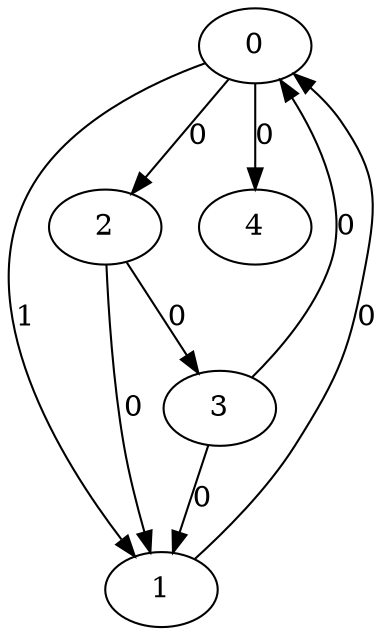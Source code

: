 // Source:913 Canonical: -1 1 0 -1 0 0 -1 -1 -1 -1 -1 0 -1 0 -1 0 0 -1 -1 -1 -1 -1 -1 -1 -1
digraph HRA_from_913_graph_000 {
  0 -> 1 [label="1"];
  0 -> 2 [label="0"];
  1 -> 0 [label="0"];
  2 -> 1 [label="0"];
  2 -> 3 [label="0"];
  3 -> 0 [label="0"];
  3 -> 1 [label="0"];
  0 -> 4 [label="0"];
}

// Source:913 Canonical: -1 1 0 -1 0 0 -1 -1 -1 -1 -1 0 -1 0 -1 0 0 -1 -1 -1 0 -1 -1 -1 -1
digraph HRA_from_913_graph_001 {
  0 -> 1 [label="1"];
  0 -> 2 [label="0"];
  1 -> 0 [label="0"];
  2 -> 1 [label="0"];
  2 -> 3 [label="0"];
  3 -> 0 [label="0"];
  3 -> 1 [label="0"];
  0 -> 4 [label="0"];
  4 -> 0 [label="0"];
}

// Source:913 Canonical: -1 1 0 -1 -1 0 -1 -1 -1 0 -1 0 -1 0 -1 0 0 -1 -1 -1 -1 -1 -1 -1 -1
digraph HRA_from_913_graph_002 {
  0 -> 1 [label="1"];
  0 -> 2 [label="0"];
  1 -> 0 [label="0"];
  2 -> 1 [label="0"];
  2 -> 3 [label="0"];
  3 -> 0 [label="0"];
  3 -> 1 [label="0"];
  1 -> 4 [label="0"];
}

// Source:913 Canonical: -1 1 0 -1 0 0 -1 -1 -1 0 -1 0 -1 0 -1 0 0 -1 -1 -1 -1 -1 -1 -1 -1
digraph HRA_from_913_graph_003 {
  0 -> 1 [label="1"];
  0 -> 2 [label="0"];
  1 -> 0 [label="0"];
  2 -> 1 [label="0"];
  2 -> 3 [label="0"];
  3 -> 0 [label="0"];
  3 -> 1 [label="0"];
  0 -> 4 [label="0"];
  1 -> 4 [label="0"];
}

// Source:913 Canonical: -1 1 0 -1 -1 0 -1 -1 -1 0 -1 0 -1 0 -1 0 0 -1 -1 -1 0 -1 -1 -1 -1
digraph HRA_from_913_graph_004 {
  0 -> 1 [label="1"];
  0 -> 2 [label="0"];
  1 -> 0 [label="0"];
  2 -> 1 [label="0"];
  2 -> 3 [label="0"];
  3 -> 0 [label="0"];
  3 -> 1 [label="0"];
  4 -> 0 [label="0"];
  1 -> 4 [label="0"];
}

// Source:913 Canonical: -1 1 0 -1 0 0 -1 -1 -1 0 -1 0 -1 0 -1 0 0 -1 -1 -1 0 -1 -1 -1 -1
digraph HRA_from_913_graph_005 {
  0 -> 1 [label="1"];
  0 -> 2 [label="0"];
  1 -> 0 [label="0"];
  2 -> 1 [label="0"];
  2 -> 3 [label="0"];
  3 -> 0 [label="0"];
  3 -> 1 [label="0"];
  0 -> 4 [label="0"];
  4 -> 0 [label="0"];
  1 -> 4 [label="0"];
}

// Source:913 Canonical: -1 1 0 -1 0 0 -1 -1 -1 -1 -1 0 -1 0 -1 0 0 -1 -1 -1 -1 0 -1 -1 -1
digraph HRA_from_913_graph_006 {
  0 -> 1 [label="1"];
  0 -> 2 [label="0"];
  1 -> 0 [label="0"];
  2 -> 1 [label="0"];
  2 -> 3 [label="0"];
  3 -> 0 [label="0"];
  3 -> 1 [label="0"];
  0 -> 4 [label="0"];
  4 -> 1 [label="0"];
}

// Source:913 Canonical: -1 1 0 -1 0 0 -1 -1 -1 -1 -1 0 -1 0 -1 0 0 -1 -1 -1 0 0 -1 -1 -1
digraph HRA_from_913_graph_007 {
  0 -> 1 [label="1"];
  0 -> 2 [label="0"];
  1 -> 0 [label="0"];
  2 -> 1 [label="0"];
  2 -> 3 [label="0"];
  3 -> 0 [label="0"];
  3 -> 1 [label="0"];
  0 -> 4 [label="0"];
  4 -> 0 [label="0"];
  4 -> 1 [label="0"];
}

// Source:913 Canonical: -1 1 0 -1 -1 0 -1 -1 -1 0 -1 0 -1 0 -1 0 0 -1 -1 -1 -1 0 -1 -1 -1
digraph HRA_from_913_graph_008 {
  0 -> 1 [label="1"];
  0 -> 2 [label="0"];
  1 -> 0 [label="0"];
  2 -> 1 [label="0"];
  2 -> 3 [label="0"];
  3 -> 0 [label="0"];
  3 -> 1 [label="0"];
  1 -> 4 [label="0"];
  4 -> 1 [label="0"];
}

// Source:913 Canonical: -1 1 0 -1 0 0 -1 -1 -1 0 -1 0 -1 0 -1 0 0 -1 -1 -1 -1 0 -1 -1 -1
digraph HRA_from_913_graph_009 {
  0 -> 1 [label="1"];
  0 -> 2 [label="0"];
  1 -> 0 [label="0"];
  2 -> 1 [label="0"];
  2 -> 3 [label="0"];
  3 -> 0 [label="0"];
  3 -> 1 [label="0"];
  0 -> 4 [label="0"];
  1 -> 4 [label="0"];
  4 -> 1 [label="0"];
}

// Source:913 Canonical: -1 1 0 -1 -1 0 -1 -1 -1 0 -1 0 -1 0 -1 0 0 -1 -1 -1 0 0 -1 -1 -1
digraph HRA_from_913_graph_010 {
  0 -> 1 [label="1"];
  0 -> 2 [label="0"];
  1 -> 0 [label="0"];
  2 -> 1 [label="0"];
  2 -> 3 [label="0"];
  3 -> 0 [label="0"];
  3 -> 1 [label="0"];
  4 -> 0 [label="0"];
  1 -> 4 [label="0"];
  4 -> 1 [label="0"];
}

// Source:913 Canonical: -1 1 0 -1 0 0 -1 -1 -1 0 -1 0 -1 0 -1 0 0 -1 -1 -1 0 0 -1 -1 -1
digraph HRA_from_913_graph_011 {
  0 -> 1 [label="1"];
  0 -> 2 [label="0"];
  1 -> 0 [label="0"];
  2 -> 1 [label="0"];
  2 -> 3 [label="0"];
  3 -> 0 [label="0"];
  3 -> 1 [label="0"];
  0 -> 4 [label="0"];
  4 -> 0 [label="0"];
  1 -> 4 [label="0"];
  4 -> 1 [label="0"];
}

// Source:913 Canonical: -1 1 0 -1 -1 0 -1 -1 -1 -1 -1 0 -1 0 0 0 0 -1 -1 -1 -1 -1 -1 -1 -1
digraph HRA_from_913_graph_012 {
  0 -> 1 [label="1"];
  0 -> 2 [label="0"];
  1 -> 0 [label="0"];
  2 -> 1 [label="0"];
  2 -> 3 [label="0"];
  3 -> 0 [label="0"];
  3 -> 1 [label="0"];
  2 -> 4 [label="0"];
}

// Source:913 Canonical: -1 1 0 -1 0 0 -1 -1 -1 -1 -1 0 -1 0 0 0 0 -1 -1 -1 -1 -1 -1 -1 -1
digraph HRA_from_913_graph_013 {
  0 -> 1 [label="1"];
  0 -> 2 [label="0"];
  1 -> 0 [label="0"];
  2 -> 1 [label="0"];
  2 -> 3 [label="0"];
  3 -> 0 [label="0"];
  3 -> 1 [label="0"];
  0 -> 4 [label="0"];
  2 -> 4 [label="0"];
}

// Source:913 Canonical: -1 1 0 -1 -1 0 -1 -1 -1 -1 -1 0 -1 0 0 0 0 -1 -1 -1 0 -1 -1 -1 -1
digraph HRA_from_913_graph_014 {
  0 -> 1 [label="1"];
  0 -> 2 [label="0"];
  1 -> 0 [label="0"];
  2 -> 1 [label="0"];
  2 -> 3 [label="0"];
  3 -> 0 [label="0"];
  3 -> 1 [label="0"];
  4 -> 0 [label="0"];
  2 -> 4 [label="0"];
}

// Source:913 Canonical: -1 1 0 -1 0 0 -1 -1 -1 -1 -1 0 -1 0 0 0 0 -1 -1 -1 0 -1 -1 -1 -1
digraph HRA_from_913_graph_015 {
  0 -> 1 [label="1"];
  0 -> 2 [label="0"];
  1 -> 0 [label="0"];
  2 -> 1 [label="0"];
  2 -> 3 [label="0"];
  3 -> 0 [label="0"];
  3 -> 1 [label="0"];
  0 -> 4 [label="0"];
  4 -> 0 [label="0"];
  2 -> 4 [label="0"];
}

// Source:913 Canonical: -1 1 0 -1 -1 0 -1 -1 -1 0 -1 0 -1 0 0 0 0 -1 -1 -1 -1 -1 -1 -1 -1
digraph HRA_from_913_graph_016 {
  0 -> 1 [label="1"];
  0 -> 2 [label="0"];
  1 -> 0 [label="0"];
  2 -> 1 [label="0"];
  2 -> 3 [label="0"];
  3 -> 0 [label="0"];
  3 -> 1 [label="0"];
  1 -> 4 [label="0"];
  2 -> 4 [label="0"];
}

// Source:913 Canonical: -1 1 0 -1 0 0 -1 -1 -1 0 -1 0 -1 0 0 0 0 -1 -1 -1 -1 -1 -1 -1 -1
digraph HRA_from_913_graph_017 {
  0 -> 1 [label="1"];
  0 -> 2 [label="0"];
  1 -> 0 [label="0"];
  2 -> 1 [label="0"];
  2 -> 3 [label="0"];
  3 -> 0 [label="0"];
  3 -> 1 [label="0"];
  0 -> 4 [label="0"];
  1 -> 4 [label="0"];
  2 -> 4 [label="0"];
}

// Source:913 Canonical: -1 1 0 -1 -1 0 -1 -1 -1 0 -1 0 -1 0 0 0 0 -1 -1 -1 0 -1 -1 -1 -1
digraph HRA_from_913_graph_018 {
  0 -> 1 [label="1"];
  0 -> 2 [label="0"];
  1 -> 0 [label="0"];
  2 -> 1 [label="0"];
  2 -> 3 [label="0"];
  3 -> 0 [label="0"];
  3 -> 1 [label="0"];
  4 -> 0 [label="0"];
  1 -> 4 [label="0"];
  2 -> 4 [label="0"];
}

// Source:913 Canonical: -1 1 0 -1 0 0 -1 -1 -1 0 -1 0 -1 0 0 0 0 -1 -1 -1 0 -1 -1 -1 -1
digraph HRA_from_913_graph_019 {
  0 -> 1 [label="1"];
  0 -> 2 [label="0"];
  1 -> 0 [label="0"];
  2 -> 1 [label="0"];
  2 -> 3 [label="0"];
  3 -> 0 [label="0"];
  3 -> 1 [label="0"];
  0 -> 4 [label="0"];
  4 -> 0 [label="0"];
  1 -> 4 [label="0"];
  2 -> 4 [label="0"];
}

// Source:913 Canonical: -1 1 0 -1 -1 0 -1 -1 -1 -1 -1 0 -1 0 0 0 0 -1 -1 -1 -1 0 -1 -1 -1
digraph HRA_from_913_graph_020 {
  0 -> 1 [label="1"];
  0 -> 2 [label="0"];
  1 -> 0 [label="0"];
  2 -> 1 [label="0"];
  2 -> 3 [label="0"];
  3 -> 0 [label="0"];
  3 -> 1 [label="0"];
  4 -> 1 [label="0"];
  2 -> 4 [label="0"];
}

// Source:913 Canonical: -1 1 0 -1 0 0 -1 -1 -1 -1 -1 0 -1 0 0 0 0 -1 -1 -1 -1 0 -1 -1 -1
digraph HRA_from_913_graph_021 {
  0 -> 1 [label="1"];
  0 -> 2 [label="0"];
  1 -> 0 [label="0"];
  2 -> 1 [label="0"];
  2 -> 3 [label="0"];
  3 -> 0 [label="0"];
  3 -> 1 [label="0"];
  0 -> 4 [label="0"];
  4 -> 1 [label="0"];
  2 -> 4 [label="0"];
}

// Source:913 Canonical: -1 1 0 -1 -1 0 -1 -1 -1 -1 -1 0 -1 0 0 0 0 -1 -1 -1 0 0 -1 -1 -1
digraph HRA_from_913_graph_022 {
  0 -> 1 [label="1"];
  0 -> 2 [label="0"];
  1 -> 0 [label="0"];
  2 -> 1 [label="0"];
  2 -> 3 [label="0"];
  3 -> 0 [label="0"];
  3 -> 1 [label="0"];
  4 -> 0 [label="0"];
  4 -> 1 [label="0"];
  2 -> 4 [label="0"];
}

// Source:913 Canonical: -1 1 0 -1 0 0 -1 -1 -1 -1 -1 0 -1 0 0 0 0 -1 -1 -1 0 0 -1 -1 -1
digraph HRA_from_913_graph_023 {
  0 -> 1 [label="1"];
  0 -> 2 [label="0"];
  1 -> 0 [label="0"];
  2 -> 1 [label="0"];
  2 -> 3 [label="0"];
  3 -> 0 [label="0"];
  3 -> 1 [label="0"];
  0 -> 4 [label="0"];
  4 -> 0 [label="0"];
  4 -> 1 [label="0"];
  2 -> 4 [label="0"];
}

// Source:913 Canonical: -1 1 0 -1 -1 0 -1 -1 -1 0 -1 0 -1 0 0 0 0 -1 -1 -1 -1 0 -1 -1 -1
digraph HRA_from_913_graph_024 {
  0 -> 1 [label="1"];
  0 -> 2 [label="0"];
  1 -> 0 [label="0"];
  2 -> 1 [label="0"];
  2 -> 3 [label="0"];
  3 -> 0 [label="0"];
  3 -> 1 [label="0"];
  1 -> 4 [label="0"];
  4 -> 1 [label="0"];
  2 -> 4 [label="0"];
}

// Source:913 Canonical: -1 1 0 -1 0 0 -1 -1 -1 0 -1 0 -1 0 0 0 0 -1 -1 -1 -1 0 -1 -1 -1
digraph HRA_from_913_graph_025 {
  0 -> 1 [label="1"];
  0 -> 2 [label="0"];
  1 -> 0 [label="0"];
  2 -> 1 [label="0"];
  2 -> 3 [label="0"];
  3 -> 0 [label="0"];
  3 -> 1 [label="0"];
  0 -> 4 [label="0"];
  1 -> 4 [label="0"];
  4 -> 1 [label="0"];
  2 -> 4 [label="0"];
}

// Source:913 Canonical: -1 1 0 -1 -1 0 -1 -1 -1 0 -1 0 -1 0 0 0 0 -1 -1 -1 0 0 -1 -1 -1
digraph HRA_from_913_graph_026 {
  0 -> 1 [label="1"];
  0 -> 2 [label="0"];
  1 -> 0 [label="0"];
  2 -> 1 [label="0"];
  2 -> 3 [label="0"];
  3 -> 0 [label="0"];
  3 -> 1 [label="0"];
  4 -> 0 [label="0"];
  1 -> 4 [label="0"];
  4 -> 1 [label="0"];
  2 -> 4 [label="0"];
}

// Source:913 Canonical: -1 1 0 -1 0 0 -1 -1 -1 0 -1 0 -1 0 0 0 0 -1 -1 -1 0 0 -1 -1 -1
digraph HRA_from_913_graph_027 {
  0 -> 1 [label="1"];
  0 -> 2 [label="0"];
  1 -> 0 [label="0"];
  2 -> 1 [label="0"];
  2 -> 3 [label="0"];
  3 -> 0 [label="0"];
  3 -> 1 [label="0"];
  0 -> 4 [label="0"];
  4 -> 0 [label="0"];
  1 -> 4 [label="0"];
  4 -> 1 [label="0"];
  2 -> 4 [label="0"];
}

// Source:913 Canonical: -1 1 0 -1 0 0 -1 -1 -1 -1 -1 0 -1 0 -1 0 0 -1 -1 -1 -1 -1 0 -1 -1
digraph HRA_from_913_graph_028 {
  0 -> 1 [label="1"];
  0 -> 2 [label="0"];
  1 -> 0 [label="0"];
  2 -> 1 [label="0"];
  2 -> 3 [label="0"];
  3 -> 0 [label="0"];
  3 -> 1 [label="0"];
  0 -> 4 [label="0"];
  4 -> 2 [label="0"];
}

// Source:913 Canonical: -1 1 0 -1 0 0 -1 -1 -1 -1 -1 0 -1 0 -1 0 0 -1 -1 -1 0 -1 0 -1 -1
digraph HRA_from_913_graph_029 {
  0 -> 1 [label="1"];
  0 -> 2 [label="0"];
  1 -> 0 [label="0"];
  2 -> 1 [label="0"];
  2 -> 3 [label="0"];
  3 -> 0 [label="0"];
  3 -> 1 [label="0"];
  0 -> 4 [label="0"];
  4 -> 0 [label="0"];
  4 -> 2 [label="0"];
}

// Source:913 Canonical: -1 1 0 -1 -1 0 -1 -1 -1 0 -1 0 -1 0 -1 0 0 -1 -1 -1 -1 -1 0 -1 -1
digraph HRA_from_913_graph_030 {
  0 -> 1 [label="1"];
  0 -> 2 [label="0"];
  1 -> 0 [label="0"];
  2 -> 1 [label="0"];
  2 -> 3 [label="0"];
  3 -> 0 [label="0"];
  3 -> 1 [label="0"];
  1 -> 4 [label="0"];
  4 -> 2 [label="0"];
}

// Source:913 Canonical: -1 1 0 -1 0 0 -1 -1 -1 0 -1 0 -1 0 -1 0 0 -1 -1 -1 -1 -1 0 -1 -1
digraph HRA_from_913_graph_031 {
  0 -> 1 [label="1"];
  0 -> 2 [label="0"];
  1 -> 0 [label="0"];
  2 -> 1 [label="0"];
  2 -> 3 [label="0"];
  3 -> 0 [label="0"];
  3 -> 1 [label="0"];
  0 -> 4 [label="0"];
  1 -> 4 [label="0"];
  4 -> 2 [label="0"];
}

// Source:913 Canonical: -1 1 0 -1 -1 0 -1 -1 -1 0 -1 0 -1 0 -1 0 0 -1 -1 -1 0 -1 0 -1 -1
digraph HRA_from_913_graph_032 {
  0 -> 1 [label="1"];
  0 -> 2 [label="0"];
  1 -> 0 [label="0"];
  2 -> 1 [label="0"];
  2 -> 3 [label="0"];
  3 -> 0 [label="0"];
  3 -> 1 [label="0"];
  4 -> 0 [label="0"];
  1 -> 4 [label="0"];
  4 -> 2 [label="0"];
}

// Source:913 Canonical: -1 1 0 -1 0 0 -1 -1 -1 0 -1 0 -1 0 -1 0 0 -1 -1 -1 0 -1 0 -1 -1
digraph HRA_from_913_graph_033 {
  0 -> 1 [label="1"];
  0 -> 2 [label="0"];
  1 -> 0 [label="0"];
  2 -> 1 [label="0"];
  2 -> 3 [label="0"];
  3 -> 0 [label="0"];
  3 -> 1 [label="0"];
  0 -> 4 [label="0"];
  4 -> 0 [label="0"];
  1 -> 4 [label="0"];
  4 -> 2 [label="0"];
}

// Source:913 Canonical: -1 1 0 -1 0 0 -1 -1 -1 -1 -1 0 -1 0 -1 0 0 -1 -1 -1 -1 0 0 -1 -1
digraph HRA_from_913_graph_034 {
  0 -> 1 [label="1"];
  0 -> 2 [label="0"];
  1 -> 0 [label="0"];
  2 -> 1 [label="0"];
  2 -> 3 [label="0"];
  3 -> 0 [label="0"];
  3 -> 1 [label="0"];
  0 -> 4 [label="0"];
  4 -> 1 [label="0"];
  4 -> 2 [label="0"];
}

// Source:913 Canonical: -1 1 0 -1 0 0 -1 -1 -1 -1 -1 0 -1 0 -1 0 0 -1 -1 -1 0 0 0 -1 -1
digraph HRA_from_913_graph_035 {
  0 -> 1 [label="1"];
  0 -> 2 [label="0"];
  1 -> 0 [label="0"];
  2 -> 1 [label="0"];
  2 -> 3 [label="0"];
  3 -> 0 [label="0"];
  3 -> 1 [label="0"];
  0 -> 4 [label="0"];
  4 -> 0 [label="0"];
  4 -> 1 [label="0"];
  4 -> 2 [label="0"];
}

// Source:913 Canonical: -1 1 0 -1 -1 0 -1 -1 -1 0 -1 0 -1 0 -1 0 0 -1 -1 -1 -1 0 0 -1 -1
digraph HRA_from_913_graph_036 {
  0 -> 1 [label="1"];
  0 -> 2 [label="0"];
  1 -> 0 [label="0"];
  2 -> 1 [label="0"];
  2 -> 3 [label="0"];
  3 -> 0 [label="0"];
  3 -> 1 [label="0"];
  1 -> 4 [label="0"];
  4 -> 1 [label="0"];
  4 -> 2 [label="0"];
}

// Source:913 Canonical: -1 1 0 -1 0 0 -1 -1 -1 0 -1 0 -1 0 -1 0 0 -1 -1 -1 -1 0 0 -1 -1
digraph HRA_from_913_graph_037 {
  0 -> 1 [label="1"];
  0 -> 2 [label="0"];
  1 -> 0 [label="0"];
  2 -> 1 [label="0"];
  2 -> 3 [label="0"];
  3 -> 0 [label="0"];
  3 -> 1 [label="0"];
  0 -> 4 [label="0"];
  1 -> 4 [label="0"];
  4 -> 1 [label="0"];
  4 -> 2 [label="0"];
}

// Source:913 Canonical: -1 1 0 -1 -1 0 -1 -1 -1 0 -1 0 -1 0 -1 0 0 -1 -1 -1 0 0 0 -1 -1
digraph HRA_from_913_graph_038 {
  0 -> 1 [label="1"];
  0 -> 2 [label="0"];
  1 -> 0 [label="0"];
  2 -> 1 [label="0"];
  2 -> 3 [label="0"];
  3 -> 0 [label="0"];
  3 -> 1 [label="0"];
  4 -> 0 [label="0"];
  1 -> 4 [label="0"];
  4 -> 1 [label="0"];
  4 -> 2 [label="0"];
}

// Source:913 Canonical: -1 1 0 -1 0 0 -1 -1 -1 0 -1 0 -1 0 -1 0 0 -1 -1 -1 0 0 0 -1 -1
digraph HRA_from_913_graph_039 {
  0 -> 1 [label="1"];
  0 -> 2 [label="0"];
  1 -> 0 [label="0"];
  2 -> 1 [label="0"];
  2 -> 3 [label="0"];
  3 -> 0 [label="0"];
  3 -> 1 [label="0"];
  0 -> 4 [label="0"];
  4 -> 0 [label="0"];
  1 -> 4 [label="0"];
  4 -> 1 [label="0"];
  4 -> 2 [label="0"];
}

// Source:913 Canonical: -1 1 0 -1 -1 0 -1 -1 -1 -1 -1 0 -1 0 0 0 0 -1 -1 -1 -1 -1 0 -1 -1
digraph HRA_from_913_graph_040 {
  0 -> 1 [label="1"];
  0 -> 2 [label="0"];
  1 -> 0 [label="0"];
  2 -> 1 [label="0"];
  2 -> 3 [label="0"];
  3 -> 0 [label="0"];
  3 -> 1 [label="0"];
  2 -> 4 [label="0"];
  4 -> 2 [label="0"];
}

// Source:913 Canonical: -1 1 0 -1 0 0 -1 -1 -1 -1 -1 0 -1 0 0 0 0 -1 -1 -1 -1 -1 0 -1 -1
digraph HRA_from_913_graph_041 {
  0 -> 1 [label="1"];
  0 -> 2 [label="0"];
  1 -> 0 [label="0"];
  2 -> 1 [label="0"];
  2 -> 3 [label="0"];
  3 -> 0 [label="0"];
  3 -> 1 [label="0"];
  0 -> 4 [label="0"];
  2 -> 4 [label="0"];
  4 -> 2 [label="0"];
}

// Source:913 Canonical: -1 1 0 -1 -1 0 -1 -1 -1 -1 -1 0 -1 0 0 0 0 -1 -1 -1 0 -1 0 -1 -1
digraph HRA_from_913_graph_042 {
  0 -> 1 [label="1"];
  0 -> 2 [label="0"];
  1 -> 0 [label="0"];
  2 -> 1 [label="0"];
  2 -> 3 [label="0"];
  3 -> 0 [label="0"];
  3 -> 1 [label="0"];
  4 -> 0 [label="0"];
  2 -> 4 [label="0"];
  4 -> 2 [label="0"];
}

// Source:913 Canonical: -1 1 0 -1 0 0 -1 -1 -1 -1 -1 0 -1 0 0 0 0 -1 -1 -1 0 -1 0 -1 -1
digraph HRA_from_913_graph_043 {
  0 -> 1 [label="1"];
  0 -> 2 [label="0"];
  1 -> 0 [label="0"];
  2 -> 1 [label="0"];
  2 -> 3 [label="0"];
  3 -> 0 [label="0"];
  3 -> 1 [label="0"];
  0 -> 4 [label="0"];
  4 -> 0 [label="0"];
  2 -> 4 [label="0"];
  4 -> 2 [label="0"];
}

// Source:913 Canonical: -1 1 0 -1 -1 0 -1 -1 -1 0 -1 0 -1 0 0 0 0 -1 -1 -1 -1 -1 0 -1 -1
digraph HRA_from_913_graph_044 {
  0 -> 1 [label="1"];
  0 -> 2 [label="0"];
  1 -> 0 [label="0"];
  2 -> 1 [label="0"];
  2 -> 3 [label="0"];
  3 -> 0 [label="0"];
  3 -> 1 [label="0"];
  1 -> 4 [label="0"];
  2 -> 4 [label="0"];
  4 -> 2 [label="0"];
}

// Source:913 Canonical: -1 1 0 -1 0 0 -1 -1 -1 0 -1 0 -1 0 0 0 0 -1 -1 -1 -1 -1 0 -1 -1
digraph HRA_from_913_graph_045 {
  0 -> 1 [label="1"];
  0 -> 2 [label="0"];
  1 -> 0 [label="0"];
  2 -> 1 [label="0"];
  2 -> 3 [label="0"];
  3 -> 0 [label="0"];
  3 -> 1 [label="0"];
  0 -> 4 [label="0"];
  1 -> 4 [label="0"];
  2 -> 4 [label="0"];
  4 -> 2 [label="0"];
}

// Source:913 Canonical: -1 1 0 -1 -1 0 -1 -1 -1 0 -1 0 -1 0 0 0 0 -1 -1 -1 0 -1 0 -1 -1
digraph HRA_from_913_graph_046 {
  0 -> 1 [label="1"];
  0 -> 2 [label="0"];
  1 -> 0 [label="0"];
  2 -> 1 [label="0"];
  2 -> 3 [label="0"];
  3 -> 0 [label="0"];
  3 -> 1 [label="0"];
  4 -> 0 [label="0"];
  1 -> 4 [label="0"];
  2 -> 4 [label="0"];
  4 -> 2 [label="0"];
}

// Source:913 Canonical: -1 1 0 -1 0 0 -1 -1 -1 0 -1 0 -1 0 0 0 0 -1 -1 -1 0 -1 0 -1 -1
digraph HRA_from_913_graph_047 {
  0 -> 1 [label="1"];
  0 -> 2 [label="0"];
  1 -> 0 [label="0"];
  2 -> 1 [label="0"];
  2 -> 3 [label="0"];
  3 -> 0 [label="0"];
  3 -> 1 [label="0"];
  0 -> 4 [label="0"];
  4 -> 0 [label="0"];
  1 -> 4 [label="0"];
  2 -> 4 [label="0"];
  4 -> 2 [label="0"];
}

// Source:913 Canonical: -1 1 0 -1 -1 0 -1 -1 -1 -1 -1 0 -1 0 0 0 0 -1 -1 -1 -1 0 0 -1 -1
digraph HRA_from_913_graph_048 {
  0 -> 1 [label="1"];
  0 -> 2 [label="0"];
  1 -> 0 [label="0"];
  2 -> 1 [label="0"];
  2 -> 3 [label="0"];
  3 -> 0 [label="0"];
  3 -> 1 [label="0"];
  4 -> 1 [label="0"];
  2 -> 4 [label="0"];
  4 -> 2 [label="0"];
}

// Source:913 Canonical: -1 1 0 -1 0 0 -1 -1 -1 -1 -1 0 -1 0 0 0 0 -1 -1 -1 -1 0 0 -1 -1
digraph HRA_from_913_graph_049 {
  0 -> 1 [label="1"];
  0 -> 2 [label="0"];
  1 -> 0 [label="0"];
  2 -> 1 [label="0"];
  2 -> 3 [label="0"];
  3 -> 0 [label="0"];
  3 -> 1 [label="0"];
  0 -> 4 [label="0"];
  4 -> 1 [label="0"];
  2 -> 4 [label="0"];
  4 -> 2 [label="0"];
}

// Source:913 Canonical: -1 1 0 -1 -1 0 -1 -1 -1 -1 -1 0 -1 0 0 0 0 -1 -1 -1 0 0 0 -1 -1
digraph HRA_from_913_graph_050 {
  0 -> 1 [label="1"];
  0 -> 2 [label="0"];
  1 -> 0 [label="0"];
  2 -> 1 [label="0"];
  2 -> 3 [label="0"];
  3 -> 0 [label="0"];
  3 -> 1 [label="0"];
  4 -> 0 [label="0"];
  4 -> 1 [label="0"];
  2 -> 4 [label="0"];
  4 -> 2 [label="0"];
}

// Source:913 Canonical: -1 1 0 -1 0 0 -1 -1 -1 -1 -1 0 -1 0 0 0 0 -1 -1 -1 0 0 0 -1 -1
digraph HRA_from_913_graph_051 {
  0 -> 1 [label="1"];
  0 -> 2 [label="0"];
  1 -> 0 [label="0"];
  2 -> 1 [label="0"];
  2 -> 3 [label="0"];
  3 -> 0 [label="0"];
  3 -> 1 [label="0"];
  0 -> 4 [label="0"];
  4 -> 0 [label="0"];
  4 -> 1 [label="0"];
  2 -> 4 [label="0"];
  4 -> 2 [label="0"];
}

// Source:913 Canonical: -1 1 0 -1 -1 0 -1 -1 -1 0 -1 0 -1 0 0 0 0 -1 -1 -1 -1 0 0 -1 -1
digraph HRA_from_913_graph_052 {
  0 -> 1 [label="1"];
  0 -> 2 [label="0"];
  1 -> 0 [label="0"];
  2 -> 1 [label="0"];
  2 -> 3 [label="0"];
  3 -> 0 [label="0"];
  3 -> 1 [label="0"];
  1 -> 4 [label="0"];
  4 -> 1 [label="0"];
  2 -> 4 [label="0"];
  4 -> 2 [label="0"];
}

// Source:913 Canonical: -1 1 0 -1 0 0 -1 -1 -1 0 -1 0 -1 0 0 0 0 -1 -1 -1 -1 0 0 -1 -1
digraph HRA_from_913_graph_053 {
  0 -> 1 [label="1"];
  0 -> 2 [label="0"];
  1 -> 0 [label="0"];
  2 -> 1 [label="0"];
  2 -> 3 [label="0"];
  3 -> 0 [label="0"];
  3 -> 1 [label="0"];
  0 -> 4 [label="0"];
  1 -> 4 [label="0"];
  4 -> 1 [label="0"];
  2 -> 4 [label="0"];
  4 -> 2 [label="0"];
}

// Source:913 Canonical: -1 1 0 -1 -1 0 -1 -1 -1 0 -1 0 -1 0 0 0 0 -1 -1 -1 0 0 0 -1 -1
digraph HRA_from_913_graph_054 {
  0 -> 1 [label="1"];
  0 -> 2 [label="0"];
  1 -> 0 [label="0"];
  2 -> 1 [label="0"];
  2 -> 3 [label="0"];
  3 -> 0 [label="0"];
  3 -> 1 [label="0"];
  4 -> 0 [label="0"];
  1 -> 4 [label="0"];
  4 -> 1 [label="0"];
  2 -> 4 [label="0"];
  4 -> 2 [label="0"];
}

// Source:913 Canonical: -1 1 0 -1 0 0 -1 -1 -1 0 -1 0 -1 0 0 0 0 -1 -1 -1 0 0 0 -1 -1
digraph HRA_from_913_graph_055 {
  0 -> 1 [label="1"];
  0 -> 2 [label="0"];
  1 -> 0 [label="0"];
  2 -> 1 [label="0"];
  2 -> 3 [label="0"];
  3 -> 0 [label="0"];
  3 -> 1 [label="0"];
  0 -> 4 [label="0"];
  4 -> 0 [label="0"];
  1 -> 4 [label="0"];
  4 -> 1 [label="0"];
  2 -> 4 [label="0"];
  4 -> 2 [label="0"];
}

// Source:913 Canonical: -1 1 0 -1 -1 0 -1 -1 -1 -1 -1 0 -1 0 -1 0 0 -1 -1 0 -1 -1 -1 -1 -1
digraph HRA_from_913_graph_056 {
  0 -> 1 [label="1"];
  0 -> 2 [label="0"];
  1 -> 0 [label="0"];
  2 -> 1 [label="0"];
  2 -> 3 [label="0"];
  3 -> 0 [label="0"];
  3 -> 1 [label="0"];
  3 -> 4 [label="0"];
}

// Source:913 Canonical: -1 1 0 -1 0 0 -1 -1 -1 -1 -1 0 -1 0 -1 0 0 -1 -1 0 -1 -1 -1 -1 -1
digraph HRA_from_913_graph_057 {
  0 -> 1 [label="1"];
  0 -> 2 [label="0"];
  1 -> 0 [label="0"];
  2 -> 1 [label="0"];
  2 -> 3 [label="0"];
  3 -> 0 [label="0"];
  3 -> 1 [label="0"];
  0 -> 4 [label="0"];
  3 -> 4 [label="0"];
}

// Source:913 Canonical: -1 1 0 -1 -1 0 -1 -1 -1 -1 -1 0 -1 0 -1 0 0 -1 -1 0 0 -1 -1 -1 -1
digraph HRA_from_913_graph_058 {
  0 -> 1 [label="1"];
  0 -> 2 [label="0"];
  1 -> 0 [label="0"];
  2 -> 1 [label="0"];
  2 -> 3 [label="0"];
  3 -> 0 [label="0"];
  3 -> 1 [label="0"];
  4 -> 0 [label="0"];
  3 -> 4 [label="0"];
}

// Source:913 Canonical: -1 1 0 -1 0 0 -1 -1 -1 -1 -1 0 -1 0 -1 0 0 -1 -1 0 0 -1 -1 -1 -1
digraph HRA_from_913_graph_059 {
  0 -> 1 [label="1"];
  0 -> 2 [label="0"];
  1 -> 0 [label="0"];
  2 -> 1 [label="0"];
  2 -> 3 [label="0"];
  3 -> 0 [label="0"];
  3 -> 1 [label="0"];
  0 -> 4 [label="0"];
  4 -> 0 [label="0"];
  3 -> 4 [label="0"];
}

// Source:913 Canonical: -1 1 0 -1 -1 0 -1 -1 -1 0 -1 0 -1 0 -1 0 0 -1 -1 0 -1 -1 -1 -1 -1
digraph HRA_from_913_graph_060 {
  0 -> 1 [label="1"];
  0 -> 2 [label="0"];
  1 -> 0 [label="0"];
  2 -> 1 [label="0"];
  2 -> 3 [label="0"];
  3 -> 0 [label="0"];
  3 -> 1 [label="0"];
  1 -> 4 [label="0"];
  3 -> 4 [label="0"];
}

// Source:913 Canonical: -1 1 0 -1 0 0 -1 -1 -1 0 -1 0 -1 0 -1 0 0 -1 -1 0 -1 -1 -1 -1 -1
digraph HRA_from_913_graph_061 {
  0 -> 1 [label="1"];
  0 -> 2 [label="0"];
  1 -> 0 [label="0"];
  2 -> 1 [label="0"];
  2 -> 3 [label="0"];
  3 -> 0 [label="0"];
  3 -> 1 [label="0"];
  0 -> 4 [label="0"];
  1 -> 4 [label="0"];
  3 -> 4 [label="0"];
}

// Source:913 Canonical: -1 1 0 -1 -1 0 -1 -1 -1 0 -1 0 -1 0 -1 0 0 -1 -1 0 0 -1 -1 -1 -1
digraph HRA_from_913_graph_062 {
  0 -> 1 [label="1"];
  0 -> 2 [label="0"];
  1 -> 0 [label="0"];
  2 -> 1 [label="0"];
  2 -> 3 [label="0"];
  3 -> 0 [label="0"];
  3 -> 1 [label="0"];
  4 -> 0 [label="0"];
  1 -> 4 [label="0"];
  3 -> 4 [label="0"];
}

// Source:913 Canonical: -1 1 0 -1 0 0 -1 -1 -1 0 -1 0 -1 0 -1 0 0 -1 -1 0 0 -1 -1 -1 -1
digraph HRA_from_913_graph_063 {
  0 -> 1 [label="1"];
  0 -> 2 [label="0"];
  1 -> 0 [label="0"];
  2 -> 1 [label="0"];
  2 -> 3 [label="0"];
  3 -> 0 [label="0"];
  3 -> 1 [label="0"];
  0 -> 4 [label="0"];
  4 -> 0 [label="0"];
  1 -> 4 [label="0"];
  3 -> 4 [label="0"];
}

// Source:913 Canonical: -1 1 0 -1 -1 0 -1 -1 -1 -1 -1 0 -1 0 -1 0 0 -1 -1 0 -1 0 -1 -1 -1
digraph HRA_from_913_graph_064 {
  0 -> 1 [label="1"];
  0 -> 2 [label="0"];
  1 -> 0 [label="0"];
  2 -> 1 [label="0"];
  2 -> 3 [label="0"];
  3 -> 0 [label="0"];
  3 -> 1 [label="0"];
  4 -> 1 [label="0"];
  3 -> 4 [label="0"];
}

// Source:913 Canonical: -1 1 0 -1 0 0 -1 -1 -1 -1 -1 0 -1 0 -1 0 0 -1 -1 0 -1 0 -1 -1 -1
digraph HRA_from_913_graph_065 {
  0 -> 1 [label="1"];
  0 -> 2 [label="0"];
  1 -> 0 [label="0"];
  2 -> 1 [label="0"];
  2 -> 3 [label="0"];
  3 -> 0 [label="0"];
  3 -> 1 [label="0"];
  0 -> 4 [label="0"];
  4 -> 1 [label="0"];
  3 -> 4 [label="0"];
}

// Source:913 Canonical: -1 1 0 -1 -1 0 -1 -1 -1 -1 -1 0 -1 0 -1 0 0 -1 -1 0 0 0 -1 -1 -1
digraph HRA_from_913_graph_066 {
  0 -> 1 [label="1"];
  0 -> 2 [label="0"];
  1 -> 0 [label="0"];
  2 -> 1 [label="0"];
  2 -> 3 [label="0"];
  3 -> 0 [label="0"];
  3 -> 1 [label="0"];
  4 -> 0 [label="0"];
  4 -> 1 [label="0"];
  3 -> 4 [label="0"];
}

// Source:913 Canonical: -1 1 0 -1 0 0 -1 -1 -1 -1 -1 0 -1 0 -1 0 0 -1 -1 0 0 0 -1 -1 -1
digraph HRA_from_913_graph_067 {
  0 -> 1 [label="1"];
  0 -> 2 [label="0"];
  1 -> 0 [label="0"];
  2 -> 1 [label="0"];
  2 -> 3 [label="0"];
  3 -> 0 [label="0"];
  3 -> 1 [label="0"];
  0 -> 4 [label="0"];
  4 -> 0 [label="0"];
  4 -> 1 [label="0"];
  3 -> 4 [label="0"];
}

// Source:913 Canonical: -1 1 0 -1 -1 0 -1 -1 -1 0 -1 0 -1 0 -1 0 0 -1 -1 0 -1 0 -1 -1 -1
digraph HRA_from_913_graph_068 {
  0 -> 1 [label="1"];
  0 -> 2 [label="0"];
  1 -> 0 [label="0"];
  2 -> 1 [label="0"];
  2 -> 3 [label="0"];
  3 -> 0 [label="0"];
  3 -> 1 [label="0"];
  1 -> 4 [label="0"];
  4 -> 1 [label="0"];
  3 -> 4 [label="0"];
}

// Source:913 Canonical: -1 1 0 -1 0 0 -1 -1 -1 0 -1 0 -1 0 -1 0 0 -1 -1 0 -1 0 -1 -1 -1
digraph HRA_from_913_graph_069 {
  0 -> 1 [label="1"];
  0 -> 2 [label="0"];
  1 -> 0 [label="0"];
  2 -> 1 [label="0"];
  2 -> 3 [label="0"];
  3 -> 0 [label="0"];
  3 -> 1 [label="0"];
  0 -> 4 [label="0"];
  1 -> 4 [label="0"];
  4 -> 1 [label="0"];
  3 -> 4 [label="0"];
}

// Source:913 Canonical: -1 1 0 -1 -1 0 -1 -1 -1 0 -1 0 -1 0 -1 0 0 -1 -1 0 0 0 -1 -1 -1
digraph HRA_from_913_graph_070 {
  0 -> 1 [label="1"];
  0 -> 2 [label="0"];
  1 -> 0 [label="0"];
  2 -> 1 [label="0"];
  2 -> 3 [label="0"];
  3 -> 0 [label="0"];
  3 -> 1 [label="0"];
  4 -> 0 [label="0"];
  1 -> 4 [label="0"];
  4 -> 1 [label="0"];
  3 -> 4 [label="0"];
}

// Source:913 Canonical: -1 1 0 -1 0 0 -1 -1 -1 0 -1 0 -1 0 -1 0 0 -1 -1 0 0 0 -1 -1 -1
digraph HRA_from_913_graph_071 {
  0 -> 1 [label="1"];
  0 -> 2 [label="0"];
  1 -> 0 [label="0"];
  2 -> 1 [label="0"];
  2 -> 3 [label="0"];
  3 -> 0 [label="0"];
  3 -> 1 [label="0"];
  0 -> 4 [label="0"];
  4 -> 0 [label="0"];
  1 -> 4 [label="0"];
  4 -> 1 [label="0"];
  3 -> 4 [label="0"];
}

// Source:913 Canonical: -1 1 0 -1 -1 0 -1 -1 -1 -1 -1 0 -1 0 0 0 0 -1 -1 0 -1 -1 -1 -1 -1
digraph HRA_from_913_graph_072 {
  0 -> 1 [label="1"];
  0 -> 2 [label="0"];
  1 -> 0 [label="0"];
  2 -> 1 [label="0"];
  2 -> 3 [label="0"];
  3 -> 0 [label="0"];
  3 -> 1 [label="0"];
  2 -> 4 [label="0"];
  3 -> 4 [label="0"];
}

// Source:913 Canonical: -1 1 0 -1 0 0 -1 -1 -1 -1 -1 0 -1 0 0 0 0 -1 -1 0 -1 -1 -1 -1 -1
digraph HRA_from_913_graph_073 {
  0 -> 1 [label="1"];
  0 -> 2 [label="0"];
  1 -> 0 [label="0"];
  2 -> 1 [label="0"];
  2 -> 3 [label="0"];
  3 -> 0 [label="0"];
  3 -> 1 [label="0"];
  0 -> 4 [label="0"];
  2 -> 4 [label="0"];
  3 -> 4 [label="0"];
}

// Source:913 Canonical: -1 1 0 -1 -1 0 -1 -1 -1 -1 -1 0 -1 0 0 0 0 -1 -1 0 0 -1 -1 -1 -1
digraph HRA_from_913_graph_074 {
  0 -> 1 [label="1"];
  0 -> 2 [label="0"];
  1 -> 0 [label="0"];
  2 -> 1 [label="0"];
  2 -> 3 [label="0"];
  3 -> 0 [label="0"];
  3 -> 1 [label="0"];
  4 -> 0 [label="0"];
  2 -> 4 [label="0"];
  3 -> 4 [label="0"];
}

// Source:913 Canonical: -1 1 0 -1 0 0 -1 -1 -1 -1 -1 0 -1 0 0 0 0 -1 -1 0 0 -1 -1 -1 -1
digraph HRA_from_913_graph_075 {
  0 -> 1 [label="1"];
  0 -> 2 [label="0"];
  1 -> 0 [label="0"];
  2 -> 1 [label="0"];
  2 -> 3 [label="0"];
  3 -> 0 [label="0"];
  3 -> 1 [label="0"];
  0 -> 4 [label="0"];
  4 -> 0 [label="0"];
  2 -> 4 [label="0"];
  3 -> 4 [label="0"];
}

// Source:913 Canonical: -1 1 0 -1 -1 0 -1 -1 -1 0 -1 0 -1 0 0 0 0 -1 -1 0 -1 -1 -1 -1 -1
digraph HRA_from_913_graph_076 {
  0 -> 1 [label="1"];
  0 -> 2 [label="0"];
  1 -> 0 [label="0"];
  2 -> 1 [label="0"];
  2 -> 3 [label="0"];
  3 -> 0 [label="0"];
  3 -> 1 [label="0"];
  1 -> 4 [label="0"];
  2 -> 4 [label="0"];
  3 -> 4 [label="0"];
}

// Source:913 Canonical: -1 1 0 -1 0 0 -1 -1 -1 0 -1 0 -1 0 0 0 0 -1 -1 0 -1 -1 -1 -1 -1
digraph HRA_from_913_graph_077 {
  0 -> 1 [label="1"];
  0 -> 2 [label="0"];
  1 -> 0 [label="0"];
  2 -> 1 [label="0"];
  2 -> 3 [label="0"];
  3 -> 0 [label="0"];
  3 -> 1 [label="0"];
  0 -> 4 [label="0"];
  1 -> 4 [label="0"];
  2 -> 4 [label="0"];
  3 -> 4 [label="0"];
}

// Source:913 Canonical: -1 1 0 -1 -1 0 -1 -1 -1 0 -1 0 -1 0 0 0 0 -1 -1 0 0 -1 -1 -1 -1
digraph HRA_from_913_graph_078 {
  0 -> 1 [label="1"];
  0 -> 2 [label="0"];
  1 -> 0 [label="0"];
  2 -> 1 [label="0"];
  2 -> 3 [label="0"];
  3 -> 0 [label="0"];
  3 -> 1 [label="0"];
  4 -> 0 [label="0"];
  1 -> 4 [label="0"];
  2 -> 4 [label="0"];
  3 -> 4 [label="0"];
}

// Source:913 Canonical: -1 1 0 -1 0 0 -1 -1 -1 0 -1 0 -1 0 0 0 0 -1 -1 0 0 -1 -1 -1 -1
digraph HRA_from_913_graph_079 {
  0 -> 1 [label="1"];
  0 -> 2 [label="0"];
  1 -> 0 [label="0"];
  2 -> 1 [label="0"];
  2 -> 3 [label="0"];
  3 -> 0 [label="0"];
  3 -> 1 [label="0"];
  0 -> 4 [label="0"];
  4 -> 0 [label="0"];
  1 -> 4 [label="0"];
  2 -> 4 [label="0"];
  3 -> 4 [label="0"];
}

// Source:913 Canonical: -1 1 0 -1 -1 0 -1 -1 -1 -1 -1 0 -1 0 0 0 0 -1 -1 0 -1 0 -1 -1 -1
digraph HRA_from_913_graph_080 {
  0 -> 1 [label="1"];
  0 -> 2 [label="0"];
  1 -> 0 [label="0"];
  2 -> 1 [label="0"];
  2 -> 3 [label="0"];
  3 -> 0 [label="0"];
  3 -> 1 [label="0"];
  4 -> 1 [label="0"];
  2 -> 4 [label="0"];
  3 -> 4 [label="0"];
}

// Source:913 Canonical: -1 1 0 -1 0 0 -1 -1 -1 -1 -1 0 -1 0 0 0 0 -1 -1 0 -1 0 -1 -1 -1
digraph HRA_from_913_graph_081 {
  0 -> 1 [label="1"];
  0 -> 2 [label="0"];
  1 -> 0 [label="0"];
  2 -> 1 [label="0"];
  2 -> 3 [label="0"];
  3 -> 0 [label="0"];
  3 -> 1 [label="0"];
  0 -> 4 [label="0"];
  4 -> 1 [label="0"];
  2 -> 4 [label="0"];
  3 -> 4 [label="0"];
}

// Source:913 Canonical: -1 1 0 -1 -1 0 -1 -1 -1 -1 -1 0 -1 0 0 0 0 -1 -1 0 0 0 -1 -1 -1
digraph HRA_from_913_graph_082 {
  0 -> 1 [label="1"];
  0 -> 2 [label="0"];
  1 -> 0 [label="0"];
  2 -> 1 [label="0"];
  2 -> 3 [label="0"];
  3 -> 0 [label="0"];
  3 -> 1 [label="0"];
  4 -> 0 [label="0"];
  4 -> 1 [label="0"];
  2 -> 4 [label="0"];
  3 -> 4 [label="0"];
}

// Source:913 Canonical: -1 1 0 -1 0 0 -1 -1 -1 -1 -1 0 -1 0 0 0 0 -1 -1 0 0 0 -1 -1 -1
digraph HRA_from_913_graph_083 {
  0 -> 1 [label="1"];
  0 -> 2 [label="0"];
  1 -> 0 [label="0"];
  2 -> 1 [label="0"];
  2 -> 3 [label="0"];
  3 -> 0 [label="0"];
  3 -> 1 [label="0"];
  0 -> 4 [label="0"];
  4 -> 0 [label="0"];
  4 -> 1 [label="0"];
  2 -> 4 [label="0"];
  3 -> 4 [label="0"];
}

// Source:913 Canonical: -1 1 0 -1 -1 0 -1 -1 -1 0 -1 0 -1 0 0 0 0 -1 -1 0 -1 0 -1 -1 -1
digraph HRA_from_913_graph_084 {
  0 -> 1 [label="1"];
  0 -> 2 [label="0"];
  1 -> 0 [label="0"];
  2 -> 1 [label="0"];
  2 -> 3 [label="0"];
  3 -> 0 [label="0"];
  3 -> 1 [label="0"];
  1 -> 4 [label="0"];
  4 -> 1 [label="0"];
  2 -> 4 [label="0"];
  3 -> 4 [label="0"];
}

// Source:913 Canonical: -1 1 0 -1 0 0 -1 -1 -1 0 -1 0 -1 0 0 0 0 -1 -1 0 -1 0 -1 -1 -1
digraph HRA_from_913_graph_085 {
  0 -> 1 [label="1"];
  0 -> 2 [label="0"];
  1 -> 0 [label="0"];
  2 -> 1 [label="0"];
  2 -> 3 [label="0"];
  3 -> 0 [label="0"];
  3 -> 1 [label="0"];
  0 -> 4 [label="0"];
  1 -> 4 [label="0"];
  4 -> 1 [label="0"];
  2 -> 4 [label="0"];
  3 -> 4 [label="0"];
}

// Source:913 Canonical: -1 1 0 -1 -1 0 -1 -1 -1 0 -1 0 -1 0 0 0 0 -1 -1 0 0 0 -1 -1 -1
digraph HRA_from_913_graph_086 {
  0 -> 1 [label="1"];
  0 -> 2 [label="0"];
  1 -> 0 [label="0"];
  2 -> 1 [label="0"];
  2 -> 3 [label="0"];
  3 -> 0 [label="0"];
  3 -> 1 [label="0"];
  4 -> 0 [label="0"];
  1 -> 4 [label="0"];
  4 -> 1 [label="0"];
  2 -> 4 [label="0"];
  3 -> 4 [label="0"];
}

// Source:913 Canonical: -1 1 0 -1 0 0 -1 -1 -1 0 -1 0 -1 0 0 0 0 -1 -1 0 0 0 -1 -1 -1
digraph HRA_from_913_graph_087 {
  0 -> 1 [label="1"];
  0 -> 2 [label="0"];
  1 -> 0 [label="0"];
  2 -> 1 [label="0"];
  2 -> 3 [label="0"];
  3 -> 0 [label="0"];
  3 -> 1 [label="0"];
  0 -> 4 [label="0"];
  4 -> 0 [label="0"];
  1 -> 4 [label="0"];
  4 -> 1 [label="0"];
  2 -> 4 [label="0"];
  3 -> 4 [label="0"];
}

// Source:913 Canonical: -1 1 0 -1 -1 0 -1 -1 -1 -1 -1 0 -1 0 -1 0 0 -1 -1 0 -1 -1 0 -1 -1
digraph HRA_from_913_graph_088 {
  0 -> 1 [label="1"];
  0 -> 2 [label="0"];
  1 -> 0 [label="0"];
  2 -> 1 [label="0"];
  2 -> 3 [label="0"];
  3 -> 0 [label="0"];
  3 -> 1 [label="0"];
  4 -> 2 [label="0"];
  3 -> 4 [label="0"];
}

// Source:913 Canonical: -1 1 0 -1 0 0 -1 -1 -1 -1 -1 0 -1 0 -1 0 0 -1 -1 0 -1 -1 0 -1 -1
digraph HRA_from_913_graph_089 {
  0 -> 1 [label="1"];
  0 -> 2 [label="0"];
  1 -> 0 [label="0"];
  2 -> 1 [label="0"];
  2 -> 3 [label="0"];
  3 -> 0 [label="0"];
  3 -> 1 [label="0"];
  0 -> 4 [label="0"];
  4 -> 2 [label="0"];
  3 -> 4 [label="0"];
}

// Source:913 Canonical: -1 1 0 -1 -1 0 -1 -1 -1 -1 -1 0 -1 0 -1 0 0 -1 -1 0 0 -1 0 -1 -1
digraph HRA_from_913_graph_090 {
  0 -> 1 [label="1"];
  0 -> 2 [label="0"];
  1 -> 0 [label="0"];
  2 -> 1 [label="0"];
  2 -> 3 [label="0"];
  3 -> 0 [label="0"];
  3 -> 1 [label="0"];
  4 -> 0 [label="0"];
  4 -> 2 [label="0"];
  3 -> 4 [label="0"];
}

// Source:913 Canonical: -1 1 0 -1 0 0 -1 -1 -1 -1 -1 0 -1 0 -1 0 0 -1 -1 0 0 -1 0 -1 -1
digraph HRA_from_913_graph_091 {
  0 -> 1 [label="1"];
  0 -> 2 [label="0"];
  1 -> 0 [label="0"];
  2 -> 1 [label="0"];
  2 -> 3 [label="0"];
  3 -> 0 [label="0"];
  3 -> 1 [label="0"];
  0 -> 4 [label="0"];
  4 -> 0 [label="0"];
  4 -> 2 [label="0"];
  3 -> 4 [label="0"];
}

// Source:913 Canonical: -1 1 0 -1 -1 0 -1 -1 -1 0 -1 0 -1 0 -1 0 0 -1 -1 0 -1 -1 0 -1 -1
digraph HRA_from_913_graph_092 {
  0 -> 1 [label="1"];
  0 -> 2 [label="0"];
  1 -> 0 [label="0"];
  2 -> 1 [label="0"];
  2 -> 3 [label="0"];
  3 -> 0 [label="0"];
  3 -> 1 [label="0"];
  1 -> 4 [label="0"];
  4 -> 2 [label="0"];
  3 -> 4 [label="0"];
}

// Source:913 Canonical: -1 1 0 -1 0 0 -1 -1 -1 0 -1 0 -1 0 -1 0 0 -1 -1 0 -1 -1 0 -1 -1
digraph HRA_from_913_graph_093 {
  0 -> 1 [label="1"];
  0 -> 2 [label="0"];
  1 -> 0 [label="0"];
  2 -> 1 [label="0"];
  2 -> 3 [label="0"];
  3 -> 0 [label="0"];
  3 -> 1 [label="0"];
  0 -> 4 [label="0"];
  1 -> 4 [label="0"];
  4 -> 2 [label="0"];
  3 -> 4 [label="0"];
}

// Source:913 Canonical: -1 1 0 -1 -1 0 -1 -1 -1 0 -1 0 -1 0 -1 0 0 -1 -1 0 0 -1 0 -1 -1
digraph HRA_from_913_graph_094 {
  0 -> 1 [label="1"];
  0 -> 2 [label="0"];
  1 -> 0 [label="0"];
  2 -> 1 [label="0"];
  2 -> 3 [label="0"];
  3 -> 0 [label="0"];
  3 -> 1 [label="0"];
  4 -> 0 [label="0"];
  1 -> 4 [label="0"];
  4 -> 2 [label="0"];
  3 -> 4 [label="0"];
}

// Source:913 Canonical: -1 1 0 -1 0 0 -1 -1 -1 0 -1 0 -1 0 -1 0 0 -1 -1 0 0 -1 0 -1 -1
digraph HRA_from_913_graph_095 {
  0 -> 1 [label="1"];
  0 -> 2 [label="0"];
  1 -> 0 [label="0"];
  2 -> 1 [label="0"];
  2 -> 3 [label="0"];
  3 -> 0 [label="0"];
  3 -> 1 [label="0"];
  0 -> 4 [label="0"];
  4 -> 0 [label="0"];
  1 -> 4 [label="0"];
  4 -> 2 [label="0"];
  3 -> 4 [label="0"];
}

// Source:913 Canonical: -1 1 0 -1 -1 0 -1 -1 -1 -1 -1 0 -1 0 -1 0 0 -1 -1 0 -1 0 0 -1 -1
digraph HRA_from_913_graph_096 {
  0 -> 1 [label="1"];
  0 -> 2 [label="0"];
  1 -> 0 [label="0"];
  2 -> 1 [label="0"];
  2 -> 3 [label="0"];
  3 -> 0 [label="0"];
  3 -> 1 [label="0"];
  4 -> 1 [label="0"];
  4 -> 2 [label="0"];
  3 -> 4 [label="0"];
}

// Source:913 Canonical: -1 1 0 -1 0 0 -1 -1 -1 -1 -1 0 -1 0 -1 0 0 -1 -1 0 -1 0 0 -1 -1
digraph HRA_from_913_graph_097 {
  0 -> 1 [label="1"];
  0 -> 2 [label="0"];
  1 -> 0 [label="0"];
  2 -> 1 [label="0"];
  2 -> 3 [label="0"];
  3 -> 0 [label="0"];
  3 -> 1 [label="0"];
  0 -> 4 [label="0"];
  4 -> 1 [label="0"];
  4 -> 2 [label="0"];
  3 -> 4 [label="0"];
}

// Source:913 Canonical: -1 1 0 -1 -1 0 -1 -1 -1 -1 -1 0 -1 0 -1 0 0 -1 -1 0 0 0 0 -1 -1
digraph HRA_from_913_graph_098 {
  0 -> 1 [label="1"];
  0 -> 2 [label="0"];
  1 -> 0 [label="0"];
  2 -> 1 [label="0"];
  2 -> 3 [label="0"];
  3 -> 0 [label="0"];
  3 -> 1 [label="0"];
  4 -> 0 [label="0"];
  4 -> 1 [label="0"];
  4 -> 2 [label="0"];
  3 -> 4 [label="0"];
}

// Source:913 Canonical: -1 1 0 -1 0 0 -1 -1 -1 -1 -1 0 -1 0 -1 0 0 -1 -1 0 0 0 0 -1 -1
digraph HRA_from_913_graph_099 {
  0 -> 1 [label="1"];
  0 -> 2 [label="0"];
  1 -> 0 [label="0"];
  2 -> 1 [label="0"];
  2 -> 3 [label="0"];
  3 -> 0 [label="0"];
  3 -> 1 [label="0"];
  0 -> 4 [label="0"];
  4 -> 0 [label="0"];
  4 -> 1 [label="0"];
  4 -> 2 [label="0"];
  3 -> 4 [label="0"];
}

// Source:913 Canonical: -1 1 0 -1 -1 0 -1 -1 -1 0 -1 0 -1 0 -1 0 0 -1 -1 0 -1 0 0 -1 -1
digraph HRA_from_913_graph_100 {
  0 -> 1 [label="1"];
  0 -> 2 [label="0"];
  1 -> 0 [label="0"];
  2 -> 1 [label="0"];
  2 -> 3 [label="0"];
  3 -> 0 [label="0"];
  3 -> 1 [label="0"];
  1 -> 4 [label="0"];
  4 -> 1 [label="0"];
  4 -> 2 [label="0"];
  3 -> 4 [label="0"];
}

// Source:913 Canonical: -1 1 0 -1 0 0 -1 -1 -1 0 -1 0 -1 0 -1 0 0 -1 -1 0 -1 0 0 -1 -1
digraph HRA_from_913_graph_101 {
  0 -> 1 [label="1"];
  0 -> 2 [label="0"];
  1 -> 0 [label="0"];
  2 -> 1 [label="0"];
  2 -> 3 [label="0"];
  3 -> 0 [label="0"];
  3 -> 1 [label="0"];
  0 -> 4 [label="0"];
  1 -> 4 [label="0"];
  4 -> 1 [label="0"];
  4 -> 2 [label="0"];
  3 -> 4 [label="0"];
}

// Source:913 Canonical: -1 1 0 -1 -1 0 -1 -1 -1 0 -1 0 -1 0 -1 0 0 -1 -1 0 0 0 0 -1 -1
digraph HRA_from_913_graph_102 {
  0 -> 1 [label="1"];
  0 -> 2 [label="0"];
  1 -> 0 [label="0"];
  2 -> 1 [label="0"];
  2 -> 3 [label="0"];
  3 -> 0 [label="0"];
  3 -> 1 [label="0"];
  4 -> 0 [label="0"];
  1 -> 4 [label="0"];
  4 -> 1 [label="0"];
  4 -> 2 [label="0"];
  3 -> 4 [label="0"];
}

// Source:913 Canonical: -1 1 0 -1 0 0 -1 -1 -1 0 -1 0 -1 0 -1 0 0 -1 -1 0 0 0 0 -1 -1
digraph HRA_from_913_graph_103 {
  0 -> 1 [label="1"];
  0 -> 2 [label="0"];
  1 -> 0 [label="0"];
  2 -> 1 [label="0"];
  2 -> 3 [label="0"];
  3 -> 0 [label="0"];
  3 -> 1 [label="0"];
  0 -> 4 [label="0"];
  4 -> 0 [label="0"];
  1 -> 4 [label="0"];
  4 -> 1 [label="0"];
  4 -> 2 [label="0"];
  3 -> 4 [label="0"];
}

// Source:913 Canonical: -1 1 0 -1 -1 0 -1 -1 -1 -1 -1 0 -1 0 0 0 0 -1 -1 0 -1 -1 0 -1 -1
digraph HRA_from_913_graph_104 {
  0 -> 1 [label="1"];
  0 -> 2 [label="0"];
  1 -> 0 [label="0"];
  2 -> 1 [label="0"];
  2 -> 3 [label="0"];
  3 -> 0 [label="0"];
  3 -> 1 [label="0"];
  2 -> 4 [label="0"];
  4 -> 2 [label="0"];
  3 -> 4 [label="0"];
}

// Source:913 Canonical: -1 1 0 -1 0 0 -1 -1 -1 -1 -1 0 -1 0 0 0 0 -1 -1 0 -1 -1 0 -1 -1
digraph HRA_from_913_graph_105 {
  0 -> 1 [label="1"];
  0 -> 2 [label="0"];
  1 -> 0 [label="0"];
  2 -> 1 [label="0"];
  2 -> 3 [label="0"];
  3 -> 0 [label="0"];
  3 -> 1 [label="0"];
  0 -> 4 [label="0"];
  2 -> 4 [label="0"];
  4 -> 2 [label="0"];
  3 -> 4 [label="0"];
}

// Source:913 Canonical: -1 1 0 -1 -1 0 -1 -1 -1 -1 -1 0 -1 0 0 0 0 -1 -1 0 0 -1 0 -1 -1
digraph HRA_from_913_graph_106 {
  0 -> 1 [label="1"];
  0 -> 2 [label="0"];
  1 -> 0 [label="0"];
  2 -> 1 [label="0"];
  2 -> 3 [label="0"];
  3 -> 0 [label="0"];
  3 -> 1 [label="0"];
  4 -> 0 [label="0"];
  2 -> 4 [label="0"];
  4 -> 2 [label="0"];
  3 -> 4 [label="0"];
}

// Source:913 Canonical: -1 1 0 -1 0 0 -1 -1 -1 -1 -1 0 -1 0 0 0 0 -1 -1 0 0 -1 0 -1 -1
digraph HRA_from_913_graph_107 {
  0 -> 1 [label="1"];
  0 -> 2 [label="0"];
  1 -> 0 [label="0"];
  2 -> 1 [label="0"];
  2 -> 3 [label="0"];
  3 -> 0 [label="0"];
  3 -> 1 [label="0"];
  0 -> 4 [label="0"];
  4 -> 0 [label="0"];
  2 -> 4 [label="0"];
  4 -> 2 [label="0"];
  3 -> 4 [label="0"];
}

// Source:913 Canonical: -1 1 0 -1 -1 0 -1 -1 -1 0 -1 0 -1 0 0 0 0 -1 -1 0 -1 -1 0 -1 -1
digraph HRA_from_913_graph_108 {
  0 -> 1 [label="1"];
  0 -> 2 [label="0"];
  1 -> 0 [label="0"];
  2 -> 1 [label="0"];
  2 -> 3 [label="0"];
  3 -> 0 [label="0"];
  3 -> 1 [label="0"];
  1 -> 4 [label="0"];
  2 -> 4 [label="0"];
  4 -> 2 [label="0"];
  3 -> 4 [label="0"];
}

// Source:913 Canonical: -1 1 0 -1 0 0 -1 -1 -1 0 -1 0 -1 0 0 0 0 -1 -1 0 -1 -1 0 -1 -1
digraph HRA_from_913_graph_109 {
  0 -> 1 [label="1"];
  0 -> 2 [label="0"];
  1 -> 0 [label="0"];
  2 -> 1 [label="0"];
  2 -> 3 [label="0"];
  3 -> 0 [label="0"];
  3 -> 1 [label="0"];
  0 -> 4 [label="0"];
  1 -> 4 [label="0"];
  2 -> 4 [label="0"];
  4 -> 2 [label="0"];
  3 -> 4 [label="0"];
}

// Source:913 Canonical: -1 1 0 -1 -1 0 -1 -1 -1 0 -1 0 -1 0 0 0 0 -1 -1 0 0 -1 0 -1 -1
digraph HRA_from_913_graph_110 {
  0 -> 1 [label="1"];
  0 -> 2 [label="0"];
  1 -> 0 [label="0"];
  2 -> 1 [label="0"];
  2 -> 3 [label="0"];
  3 -> 0 [label="0"];
  3 -> 1 [label="0"];
  4 -> 0 [label="0"];
  1 -> 4 [label="0"];
  2 -> 4 [label="0"];
  4 -> 2 [label="0"];
  3 -> 4 [label="0"];
}

// Source:913 Canonical: -1 1 0 -1 0 0 -1 -1 -1 0 -1 0 -1 0 0 0 0 -1 -1 0 0 -1 0 -1 -1
digraph HRA_from_913_graph_111 {
  0 -> 1 [label="1"];
  0 -> 2 [label="0"];
  1 -> 0 [label="0"];
  2 -> 1 [label="0"];
  2 -> 3 [label="0"];
  3 -> 0 [label="0"];
  3 -> 1 [label="0"];
  0 -> 4 [label="0"];
  4 -> 0 [label="0"];
  1 -> 4 [label="0"];
  2 -> 4 [label="0"];
  4 -> 2 [label="0"];
  3 -> 4 [label="0"];
}

// Source:913 Canonical: -1 1 0 -1 -1 0 -1 -1 -1 -1 -1 0 -1 0 0 0 0 -1 -1 0 -1 0 0 -1 -1
digraph HRA_from_913_graph_112 {
  0 -> 1 [label="1"];
  0 -> 2 [label="0"];
  1 -> 0 [label="0"];
  2 -> 1 [label="0"];
  2 -> 3 [label="0"];
  3 -> 0 [label="0"];
  3 -> 1 [label="0"];
  4 -> 1 [label="0"];
  2 -> 4 [label="0"];
  4 -> 2 [label="0"];
  3 -> 4 [label="0"];
}

// Source:913 Canonical: -1 1 0 -1 0 0 -1 -1 -1 -1 -1 0 -1 0 0 0 0 -1 -1 0 -1 0 0 -1 -1
digraph HRA_from_913_graph_113 {
  0 -> 1 [label="1"];
  0 -> 2 [label="0"];
  1 -> 0 [label="0"];
  2 -> 1 [label="0"];
  2 -> 3 [label="0"];
  3 -> 0 [label="0"];
  3 -> 1 [label="0"];
  0 -> 4 [label="0"];
  4 -> 1 [label="0"];
  2 -> 4 [label="0"];
  4 -> 2 [label="0"];
  3 -> 4 [label="0"];
}

// Source:913 Canonical: -1 1 0 -1 -1 0 -1 -1 -1 -1 -1 0 -1 0 0 0 0 -1 -1 0 0 0 0 -1 -1
digraph HRA_from_913_graph_114 {
  0 -> 1 [label="1"];
  0 -> 2 [label="0"];
  1 -> 0 [label="0"];
  2 -> 1 [label="0"];
  2 -> 3 [label="0"];
  3 -> 0 [label="0"];
  3 -> 1 [label="0"];
  4 -> 0 [label="0"];
  4 -> 1 [label="0"];
  2 -> 4 [label="0"];
  4 -> 2 [label="0"];
  3 -> 4 [label="0"];
}

// Source:913 Canonical: -1 1 0 -1 0 0 -1 -1 -1 -1 -1 0 -1 0 0 0 0 -1 -1 0 0 0 0 -1 -1
digraph HRA_from_913_graph_115 {
  0 -> 1 [label="1"];
  0 -> 2 [label="0"];
  1 -> 0 [label="0"];
  2 -> 1 [label="0"];
  2 -> 3 [label="0"];
  3 -> 0 [label="0"];
  3 -> 1 [label="0"];
  0 -> 4 [label="0"];
  4 -> 0 [label="0"];
  4 -> 1 [label="0"];
  2 -> 4 [label="0"];
  4 -> 2 [label="0"];
  3 -> 4 [label="0"];
}

// Source:913 Canonical: -1 1 0 -1 -1 0 -1 -1 -1 0 -1 0 -1 0 0 0 0 -1 -1 0 -1 0 0 -1 -1
digraph HRA_from_913_graph_116 {
  0 -> 1 [label="1"];
  0 -> 2 [label="0"];
  1 -> 0 [label="0"];
  2 -> 1 [label="0"];
  2 -> 3 [label="0"];
  3 -> 0 [label="0"];
  3 -> 1 [label="0"];
  1 -> 4 [label="0"];
  4 -> 1 [label="0"];
  2 -> 4 [label="0"];
  4 -> 2 [label="0"];
  3 -> 4 [label="0"];
}

// Source:913 Canonical: -1 1 0 -1 0 0 -1 -1 -1 0 -1 0 -1 0 0 0 0 -1 -1 0 -1 0 0 -1 -1
digraph HRA_from_913_graph_117 {
  0 -> 1 [label="1"];
  0 -> 2 [label="0"];
  1 -> 0 [label="0"];
  2 -> 1 [label="0"];
  2 -> 3 [label="0"];
  3 -> 0 [label="0"];
  3 -> 1 [label="0"];
  0 -> 4 [label="0"];
  1 -> 4 [label="0"];
  4 -> 1 [label="0"];
  2 -> 4 [label="0"];
  4 -> 2 [label="0"];
  3 -> 4 [label="0"];
}

// Source:913 Canonical: -1 1 0 -1 -1 0 -1 -1 -1 0 -1 0 -1 0 0 0 0 -1 -1 0 0 0 0 -1 -1
digraph HRA_from_913_graph_118 {
  0 -> 1 [label="1"];
  0 -> 2 [label="0"];
  1 -> 0 [label="0"];
  2 -> 1 [label="0"];
  2 -> 3 [label="0"];
  3 -> 0 [label="0"];
  3 -> 1 [label="0"];
  4 -> 0 [label="0"];
  1 -> 4 [label="0"];
  4 -> 1 [label="0"];
  2 -> 4 [label="0"];
  4 -> 2 [label="0"];
  3 -> 4 [label="0"];
}

// Source:913 Canonical: -1 1 0 -1 0 0 -1 -1 -1 0 -1 0 -1 0 0 0 0 -1 -1 0 0 0 0 -1 -1
digraph HRA_from_913_graph_119 {
  0 -> 1 [label="1"];
  0 -> 2 [label="0"];
  1 -> 0 [label="0"];
  2 -> 1 [label="0"];
  2 -> 3 [label="0"];
  3 -> 0 [label="0"];
  3 -> 1 [label="0"];
  0 -> 4 [label="0"];
  4 -> 0 [label="0"];
  1 -> 4 [label="0"];
  4 -> 1 [label="0"];
  2 -> 4 [label="0"];
  4 -> 2 [label="0"];
  3 -> 4 [label="0"];
}

// Source:913 Canonical: -1 1 0 -1 0 0 -1 -1 -1 -1 -1 0 -1 0 -1 0 0 -1 -1 -1 -1 -1 -1 0 -1
digraph HRA_from_913_graph_120 {
  0 -> 1 [label="1"];
  0 -> 2 [label="0"];
  1 -> 0 [label="0"];
  2 -> 1 [label="0"];
  2 -> 3 [label="0"];
  3 -> 0 [label="0"];
  3 -> 1 [label="0"];
  0 -> 4 [label="0"];
  4 -> 3 [label="0"];
}

// Source:913 Canonical: -1 1 0 -1 0 0 -1 -1 -1 -1 -1 0 -1 0 -1 0 0 -1 -1 -1 0 -1 -1 0 -1
digraph HRA_from_913_graph_121 {
  0 -> 1 [label="1"];
  0 -> 2 [label="0"];
  1 -> 0 [label="0"];
  2 -> 1 [label="0"];
  2 -> 3 [label="0"];
  3 -> 0 [label="0"];
  3 -> 1 [label="0"];
  0 -> 4 [label="0"];
  4 -> 0 [label="0"];
  4 -> 3 [label="0"];
}

// Source:913 Canonical: -1 1 0 -1 -1 0 -1 -1 -1 0 -1 0 -1 0 -1 0 0 -1 -1 -1 -1 -1 -1 0 -1
digraph HRA_from_913_graph_122 {
  0 -> 1 [label="1"];
  0 -> 2 [label="0"];
  1 -> 0 [label="0"];
  2 -> 1 [label="0"];
  2 -> 3 [label="0"];
  3 -> 0 [label="0"];
  3 -> 1 [label="0"];
  1 -> 4 [label="0"];
  4 -> 3 [label="0"];
}

// Source:913 Canonical: -1 1 0 -1 0 0 -1 -1 -1 0 -1 0 -1 0 -1 0 0 -1 -1 -1 -1 -1 -1 0 -1
digraph HRA_from_913_graph_123 {
  0 -> 1 [label="1"];
  0 -> 2 [label="0"];
  1 -> 0 [label="0"];
  2 -> 1 [label="0"];
  2 -> 3 [label="0"];
  3 -> 0 [label="0"];
  3 -> 1 [label="0"];
  0 -> 4 [label="0"];
  1 -> 4 [label="0"];
  4 -> 3 [label="0"];
}

// Source:913 Canonical: -1 1 0 -1 -1 0 -1 -1 -1 0 -1 0 -1 0 -1 0 0 -1 -1 -1 0 -1 -1 0 -1
digraph HRA_from_913_graph_124 {
  0 -> 1 [label="1"];
  0 -> 2 [label="0"];
  1 -> 0 [label="0"];
  2 -> 1 [label="0"];
  2 -> 3 [label="0"];
  3 -> 0 [label="0"];
  3 -> 1 [label="0"];
  4 -> 0 [label="0"];
  1 -> 4 [label="0"];
  4 -> 3 [label="0"];
}

// Source:913 Canonical: -1 1 0 -1 0 0 -1 -1 -1 0 -1 0 -1 0 -1 0 0 -1 -1 -1 0 -1 -1 0 -1
digraph HRA_from_913_graph_125 {
  0 -> 1 [label="1"];
  0 -> 2 [label="0"];
  1 -> 0 [label="0"];
  2 -> 1 [label="0"];
  2 -> 3 [label="0"];
  3 -> 0 [label="0"];
  3 -> 1 [label="0"];
  0 -> 4 [label="0"];
  4 -> 0 [label="0"];
  1 -> 4 [label="0"];
  4 -> 3 [label="0"];
}

// Source:913 Canonical: -1 1 0 -1 0 0 -1 -1 -1 -1 -1 0 -1 0 -1 0 0 -1 -1 -1 -1 0 -1 0 -1
digraph HRA_from_913_graph_126 {
  0 -> 1 [label="1"];
  0 -> 2 [label="0"];
  1 -> 0 [label="0"];
  2 -> 1 [label="0"];
  2 -> 3 [label="0"];
  3 -> 0 [label="0"];
  3 -> 1 [label="0"];
  0 -> 4 [label="0"];
  4 -> 1 [label="0"];
  4 -> 3 [label="0"];
}

// Source:913 Canonical: -1 1 0 -1 0 0 -1 -1 -1 -1 -1 0 -1 0 -1 0 0 -1 -1 -1 0 0 -1 0 -1
digraph HRA_from_913_graph_127 {
  0 -> 1 [label="1"];
  0 -> 2 [label="0"];
  1 -> 0 [label="0"];
  2 -> 1 [label="0"];
  2 -> 3 [label="0"];
  3 -> 0 [label="0"];
  3 -> 1 [label="0"];
  0 -> 4 [label="0"];
  4 -> 0 [label="0"];
  4 -> 1 [label="0"];
  4 -> 3 [label="0"];
}

// Source:913 Canonical: -1 1 0 -1 -1 0 -1 -1 -1 0 -1 0 -1 0 -1 0 0 -1 -1 -1 -1 0 -1 0 -1
digraph HRA_from_913_graph_128 {
  0 -> 1 [label="1"];
  0 -> 2 [label="0"];
  1 -> 0 [label="0"];
  2 -> 1 [label="0"];
  2 -> 3 [label="0"];
  3 -> 0 [label="0"];
  3 -> 1 [label="0"];
  1 -> 4 [label="0"];
  4 -> 1 [label="0"];
  4 -> 3 [label="0"];
}

// Source:913 Canonical: -1 1 0 -1 0 0 -1 -1 -1 0 -1 0 -1 0 -1 0 0 -1 -1 -1 -1 0 -1 0 -1
digraph HRA_from_913_graph_129 {
  0 -> 1 [label="1"];
  0 -> 2 [label="0"];
  1 -> 0 [label="0"];
  2 -> 1 [label="0"];
  2 -> 3 [label="0"];
  3 -> 0 [label="0"];
  3 -> 1 [label="0"];
  0 -> 4 [label="0"];
  1 -> 4 [label="0"];
  4 -> 1 [label="0"];
  4 -> 3 [label="0"];
}

// Source:913 Canonical: -1 1 0 -1 -1 0 -1 -1 -1 0 -1 0 -1 0 -1 0 0 -1 -1 -1 0 0 -1 0 -1
digraph HRA_from_913_graph_130 {
  0 -> 1 [label="1"];
  0 -> 2 [label="0"];
  1 -> 0 [label="0"];
  2 -> 1 [label="0"];
  2 -> 3 [label="0"];
  3 -> 0 [label="0"];
  3 -> 1 [label="0"];
  4 -> 0 [label="0"];
  1 -> 4 [label="0"];
  4 -> 1 [label="0"];
  4 -> 3 [label="0"];
}

// Source:913 Canonical: -1 1 0 -1 0 0 -1 -1 -1 0 -1 0 -1 0 -1 0 0 -1 -1 -1 0 0 -1 0 -1
digraph HRA_from_913_graph_131 {
  0 -> 1 [label="1"];
  0 -> 2 [label="0"];
  1 -> 0 [label="0"];
  2 -> 1 [label="0"];
  2 -> 3 [label="0"];
  3 -> 0 [label="0"];
  3 -> 1 [label="0"];
  0 -> 4 [label="0"];
  4 -> 0 [label="0"];
  1 -> 4 [label="0"];
  4 -> 1 [label="0"];
  4 -> 3 [label="0"];
}

// Source:913 Canonical: -1 1 0 -1 -1 0 -1 -1 -1 -1 -1 0 -1 0 0 0 0 -1 -1 -1 -1 -1 -1 0 -1
digraph HRA_from_913_graph_132 {
  0 -> 1 [label="1"];
  0 -> 2 [label="0"];
  1 -> 0 [label="0"];
  2 -> 1 [label="0"];
  2 -> 3 [label="0"];
  3 -> 0 [label="0"];
  3 -> 1 [label="0"];
  2 -> 4 [label="0"];
  4 -> 3 [label="0"];
}

// Source:913 Canonical: -1 1 0 -1 0 0 -1 -1 -1 -1 -1 0 -1 0 0 0 0 -1 -1 -1 -1 -1 -1 0 -1
digraph HRA_from_913_graph_133 {
  0 -> 1 [label="1"];
  0 -> 2 [label="0"];
  1 -> 0 [label="0"];
  2 -> 1 [label="0"];
  2 -> 3 [label="0"];
  3 -> 0 [label="0"];
  3 -> 1 [label="0"];
  0 -> 4 [label="0"];
  2 -> 4 [label="0"];
  4 -> 3 [label="0"];
}

// Source:913 Canonical: -1 1 0 -1 -1 0 -1 -1 -1 -1 -1 0 -1 0 0 0 0 -1 -1 -1 0 -1 -1 0 -1
digraph HRA_from_913_graph_134 {
  0 -> 1 [label="1"];
  0 -> 2 [label="0"];
  1 -> 0 [label="0"];
  2 -> 1 [label="0"];
  2 -> 3 [label="0"];
  3 -> 0 [label="0"];
  3 -> 1 [label="0"];
  4 -> 0 [label="0"];
  2 -> 4 [label="0"];
  4 -> 3 [label="0"];
}

// Source:913 Canonical: -1 1 0 -1 0 0 -1 -1 -1 -1 -1 0 -1 0 0 0 0 -1 -1 -1 0 -1 -1 0 -1
digraph HRA_from_913_graph_135 {
  0 -> 1 [label="1"];
  0 -> 2 [label="0"];
  1 -> 0 [label="0"];
  2 -> 1 [label="0"];
  2 -> 3 [label="0"];
  3 -> 0 [label="0"];
  3 -> 1 [label="0"];
  0 -> 4 [label="0"];
  4 -> 0 [label="0"];
  2 -> 4 [label="0"];
  4 -> 3 [label="0"];
}

// Source:913 Canonical: -1 1 0 -1 -1 0 -1 -1 -1 0 -1 0 -1 0 0 0 0 -1 -1 -1 -1 -1 -1 0 -1
digraph HRA_from_913_graph_136 {
  0 -> 1 [label="1"];
  0 -> 2 [label="0"];
  1 -> 0 [label="0"];
  2 -> 1 [label="0"];
  2 -> 3 [label="0"];
  3 -> 0 [label="0"];
  3 -> 1 [label="0"];
  1 -> 4 [label="0"];
  2 -> 4 [label="0"];
  4 -> 3 [label="0"];
}

// Source:913 Canonical: -1 1 0 -1 0 0 -1 -1 -1 0 -1 0 -1 0 0 0 0 -1 -1 -1 -1 -1 -1 0 -1
digraph HRA_from_913_graph_137 {
  0 -> 1 [label="1"];
  0 -> 2 [label="0"];
  1 -> 0 [label="0"];
  2 -> 1 [label="0"];
  2 -> 3 [label="0"];
  3 -> 0 [label="0"];
  3 -> 1 [label="0"];
  0 -> 4 [label="0"];
  1 -> 4 [label="0"];
  2 -> 4 [label="0"];
  4 -> 3 [label="0"];
}

// Source:913 Canonical: -1 1 0 -1 -1 0 -1 -1 -1 0 -1 0 -1 0 0 0 0 -1 -1 -1 0 -1 -1 0 -1
digraph HRA_from_913_graph_138 {
  0 -> 1 [label="1"];
  0 -> 2 [label="0"];
  1 -> 0 [label="0"];
  2 -> 1 [label="0"];
  2 -> 3 [label="0"];
  3 -> 0 [label="0"];
  3 -> 1 [label="0"];
  4 -> 0 [label="0"];
  1 -> 4 [label="0"];
  2 -> 4 [label="0"];
  4 -> 3 [label="0"];
}

// Source:913 Canonical: -1 1 0 -1 0 0 -1 -1 -1 0 -1 0 -1 0 0 0 0 -1 -1 -1 0 -1 -1 0 -1
digraph HRA_from_913_graph_139 {
  0 -> 1 [label="1"];
  0 -> 2 [label="0"];
  1 -> 0 [label="0"];
  2 -> 1 [label="0"];
  2 -> 3 [label="0"];
  3 -> 0 [label="0"];
  3 -> 1 [label="0"];
  0 -> 4 [label="0"];
  4 -> 0 [label="0"];
  1 -> 4 [label="0"];
  2 -> 4 [label="0"];
  4 -> 3 [label="0"];
}

// Source:913 Canonical: -1 1 0 -1 -1 0 -1 -1 -1 -1 -1 0 -1 0 0 0 0 -1 -1 -1 -1 0 -1 0 -1
digraph HRA_from_913_graph_140 {
  0 -> 1 [label="1"];
  0 -> 2 [label="0"];
  1 -> 0 [label="0"];
  2 -> 1 [label="0"];
  2 -> 3 [label="0"];
  3 -> 0 [label="0"];
  3 -> 1 [label="0"];
  4 -> 1 [label="0"];
  2 -> 4 [label="0"];
  4 -> 3 [label="0"];
}

// Source:913 Canonical: -1 1 0 -1 0 0 -1 -1 -1 -1 -1 0 -1 0 0 0 0 -1 -1 -1 -1 0 -1 0 -1
digraph HRA_from_913_graph_141 {
  0 -> 1 [label="1"];
  0 -> 2 [label="0"];
  1 -> 0 [label="0"];
  2 -> 1 [label="0"];
  2 -> 3 [label="0"];
  3 -> 0 [label="0"];
  3 -> 1 [label="0"];
  0 -> 4 [label="0"];
  4 -> 1 [label="0"];
  2 -> 4 [label="0"];
  4 -> 3 [label="0"];
}

// Source:913 Canonical: -1 1 0 -1 -1 0 -1 -1 -1 -1 -1 0 -1 0 0 0 0 -1 -1 -1 0 0 -1 0 -1
digraph HRA_from_913_graph_142 {
  0 -> 1 [label="1"];
  0 -> 2 [label="0"];
  1 -> 0 [label="0"];
  2 -> 1 [label="0"];
  2 -> 3 [label="0"];
  3 -> 0 [label="0"];
  3 -> 1 [label="0"];
  4 -> 0 [label="0"];
  4 -> 1 [label="0"];
  2 -> 4 [label="0"];
  4 -> 3 [label="0"];
}

// Source:913 Canonical: -1 1 0 -1 0 0 -1 -1 -1 -1 -1 0 -1 0 0 0 0 -1 -1 -1 0 0 -1 0 -1
digraph HRA_from_913_graph_143 {
  0 -> 1 [label="1"];
  0 -> 2 [label="0"];
  1 -> 0 [label="0"];
  2 -> 1 [label="0"];
  2 -> 3 [label="0"];
  3 -> 0 [label="0"];
  3 -> 1 [label="0"];
  0 -> 4 [label="0"];
  4 -> 0 [label="0"];
  4 -> 1 [label="0"];
  2 -> 4 [label="0"];
  4 -> 3 [label="0"];
}

// Source:913 Canonical: -1 1 0 -1 -1 0 -1 -1 -1 0 -1 0 -1 0 0 0 0 -1 -1 -1 -1 0 -1 0 -1
digraph HRA_from_913_graph_144 {
  0 -> 1 [label="1"];
  0 -> 2 [label="0"];
  1 -> 0 [label="0"];
  2 -> 1 [label="0"];
  2 -> 3 [label="0"];
  3 -> 0 [label="0"];
  3 -> 1 [label="0"];
  1 -> 4 [label="0"];
  4 -> 1 [label="0"];
  2 -> 4 [label="0"];
  4 -> 3 [label="0"];
}

// Source:913 Canonical: -1 1 0 -1 0 0 -1 -1 -1 0 -1 0 -1 0 0 0 0 -1 -1 -1 -1 0 -1 0 -1
digraph HRA_from_913_graph_145 {
  0 -> 1 [label="1"];
  0 -> 2 [label="0"];
  1 -> 0 [label="0"];
  2 -> 1 [label="0"];
  2 -> 3 [label="0"];
  3 -> 0 [label="0"];
  3 -> 1 [label="0"];
  0 -> 4 [label="0"];
  1 -> 4 [label="0"];
  4 -> 1 [label="0"];
  2 -> 4 [label="0"];
  4 -> 3 [label="0"];
}

// Source:913 Canonical: -1 1 0 -1 -1 0 -1 -1 -1 0 -1 0 -1 0 0 0 0 -1 -1 -1 0 0 -1 0 -1
digraph HRA_from_913_graph_146 {
  0 -> 1 [label="1"];
  0 -> 2 [label="0"];
  1 -> 0 [label="0"];
  2 -> 1 [label="0"];
  2 -> 3 [label="0"];
  3 -> 0 [label="0"];
  3 -> 1 [label="0"];
  4 -> 0 [label="0"];
  1 -> 4 [label="0"];
  4 -> 1 [label="0"];
  2 -> 4 [label="0"];
  4 -> 3 [label="0"];
}

// Source:913 Canonical: -1 1 0 -1 0 0 -1 -1 -1 0 -1 0 -1 0 0 0 0 -1 -1 -1 0 0 -1 0 -1
digraph HRA_from_913_graph_147 {
  0 -> 1 [label="1"];
  0 -> 2 [label="0"];
  1 -> 0 [label="0"];
  2 -> 1 [label="0"];
  2 -> 3 [label="0"];
  3 -> 0 [label="0"];
  3 -> 1 [label="0"];
  0 -> 4 [label="0"];
  4 -> 0 [label="0"];
  1 -> 4 [label="0"];
  4 -> 1 [label="0"];
  2 -> 4 [label="0"];
  4 -> 3 [label="0"];
}

// Source:913 Canonical: -1 1 0 -1 0 0 -1 -1 -1 -1 -1 0 -1 0 -1 0 0 -1 -1 -1 -1 -1 0 0 -1
digraph HRA_from_913_graph_148 {
  0 -> 1 [label="1"];
  0 -> 2 [label="0"];
  1 -> 0 [label="0"];
  2 -> 1 [label="0"];
  2 -> 3 [label="0"];
  3 -> 0 [label="0"];
  3 -> 1 [label="0"];
  0 -> 4 [label="0"];
  4 -> 2 [label="0"];
  4 -> 3 [label="0"];
}

// Source:913 Canonical: -1 1 0 -1 0 0 -1 -1 -1 -1 -1 0 -1 0 -1 0 0 -1 -1 -1 0 -1 0 0 -1
digraph HRA_from_913_graph_149 {
  0 -> 1 [label="1"];
  0 -> 2 [label="0"];
  1 -> 0 [label="0"];
  2 -> 1 [label="0"];
  2 -> 3 [label="0"];
  3 -> 0 [label="0"];
  3 -> 1 [label="0"];
  0 -> 4 [label="0"];
  4 -> 0 [label="0"];
  4 -> 2 [label="0"];
  4 -> 3 [label="0"];
}

// Source:913 Canonical: -1 1 0 -1 -1 0 -1 -1 -1 0 -1 0 -1 0 -1 0 0 -1 -1 -1 -1 -1 0 0 -1
digraph HRA_from_913_graph_150 {
  0 -> 1 [label="1"];
  0 -> 2 [label="0"];
  1 -> 0 [label="0"];
  2 -> 1 [label="0"];
  2 -> 3 [label="0"];
  3 -> 0 [label="0"];
  3 -> 1 [label="0"];
  1 -> 4 [label="0"];
  4 -> 2 [label="0"];
  4 -> 3 [label="0"];
}

// Source:913 Canonical: -1 1 0 -1 0 0 -1 -1 -1 0 -1 0 -1 0 -1 0 0 -1 -1 -1 -1 -1 0 0 -1
digraph HRA_from_913_graph_151 {
  0 -> 1 [label="1"];
  0 -> 2 [label="0"];
  1 -> 0 [label="0"];
  2 -> 1 [label="0"];
  2 -> 3 [label="0"];
  3 -> 0 [label="0"];
  3 -> 1 [label="0"];
  0 -> 4 [label="0"];
  1 -> 4 [label="0"];
  4 -> 2 [label="0"];
  4 -> 3 [label="0"];
}

// Source:913 Canonical: -1 1 0 -1 -1 0 -1 -1 -1 0 -1 0 -1 0 -1 0 0 -1 -1 -1 0 -1 0 0 -1
digraph HRA_from_913_graph_152 {
  0 -> 1 [label="1"];
  0 -> 2 [label="0"];
  1 -> 0 [label="0"];
  2 -> 1 [label="0"];
  2 -> 3 [label="0"];
  3 -> 0 [label="0"];
  3 -> 1 [label="0"];
  4 -> 0 [label="0"];
  1 -> 4 [label="0"];
  4 -> 2 [label="0"];
  4 -> 3 [label="0"];
}

// Source:913 Canonical: -1 1 0 -1 0 0 -1 -1 -1 0 -1 0 -1 0 -1 0 0 -1 -1 -1 0 -1 0 0 -1
digraph HRA_from_913_graph_153 {
  0 -> 1 [label="1"];
  0 -> 2 [label="0"];
  1 -> 0 [label="0"];
  2 -> 1 [label="0"];
  2 -> 3 [label="0"];
  3 -> 0 [label="0"];
  3 -> 1 [label="0"];
  0 -> 4 [label="0"];
  4 -> 0 [label="0"];
  1 -> 4 [label="0"];
  4 -> 2 [label="0"];
  4 -> 3 [label="0"];
}

// Source:913 Canonical: -1 1 0 -1 0 0 -1 -1 -1 -1 -1 0 -1 0 -1 0 0 -1 -1 -1 -1 0 0 0 -1
digraph HRA_from_913_graph_154 {
  0 -> 1 [label="1"];
  0 -> 2 [label="0"];
  1 -> 0 [label="0"];
  2 -> 1 [label="0"];
  2 -> 3 [label="0"];
  3 -> 0 [label="0"];
  3 -> 1 [label="0"];
  0 -> 4 [label="0"];
  4 -> 1 [label="0"];
  4 -> 2 [label="0"];
  4 -> 3 [label="0"];
}

// Source:913 Canonical: -1 1 0 -1 0 0 -1 -1 -1 -1 -1 0 -1 0 -1 0 0 -1 -1 -1 0 0 0 0 -1
digraph HRA_from_913_graph_155 {
  0 -> 1 [label="1"];
  0 -> 2 [label="0"];
  1 -> 0 [label="0"];
  2 -> 1 [label="0"];
  2 -> 3 [label="0"];
  3 -> 0 [label="0"];
  3 -> 1 [label="0"];
  0 -> 4 [label="0"];
  4 -> 0 [label="0"];
  4 -> 1 [label="0"];
  4 -> 2 [label="0"];
  4 -> 3 [label="0"];
}

// Source:913 Canonical: -1 1 0 -1 -1 0 -1 -1 -1 0 -1 0 -1 0 -1 0 0 -1 -1 -1 -1 0 0 0 -1
digraph HRA_from_913_graph_156 {
  0 -> 1 [label="1"];
  0 -> 2 [label="0"];
  1 -> 0 [label="0"];
  2 -> 1 [label="0"];
  2 -> 3 [label="0"];
  3 -> 0 [label="0"];
  3 -> 1 [label="0"];
  1 -> 4 [label="0"];
  4 -> 1 [label="0"];
  4 -> 2 [label="0"];
  4 -> 3 [label="0"];
}

// Source:913 Canonical: -1 1 0 -1 0 0 -1 -1 -1 0 -1 0 -1 0 -1 0 0 -1 -1 -1 -1 0 0 0 -1
digraph HRA_from_913_graph_157 {
  0 -> 1 [label="1"];
  0 -> 2 [label="0"];
  1 -> 0 [label="0"];
  2 -> 1 [label="0"];
  2 -> 3 [label="0"];
  3 -> 0 [label="0"];
  3 -> 1 [label="0"];
  0 -> 4 [label="0"];
  1 -> 4 [label="0"];
  4 -> 1 [label="0"];
  4 -> 2 [label="0"];
  4 -> 3 [label="0"];
}

// Source:913 Canonical: -1 1 0 -1 -1 0 -1 -1 -1 0 -1 0 -1 0 -1 0 0 -1 -1 -1 0 0 0 0 -1
digraph HRA_from_913_graph_158 {
  0 -> 1 [label="1"];
  0 -> 2 [label="0"];
  1 -> 0 [label="0"];
  2 -> 1 [label="0"];
  2 -> 3 [label="0"];
  3 -> 0 [label="0"];
  3 -> 1 [label="0"];
  4 -> 0 [label="0"];
  1 -> 4 [label="0"];
  4 -> 1 [label="0"];
  4 -> 2 [label="0"];
  4 -> 3 [label="0"];
}

// Source:913 Canonical: -1 1 0 -1 0 0 -1 -1 -1 0 -1 0 -1 0 -1 0 0 -1 -1 -1 0 0 0 0 -1
digraph HRA_from_913_graph_159 {
  0 -> 1 [label="1"];
  0 -> 2 [label="0"];
  1 -> 0 [label="0"];
  2 -> 1 [label="0"];
  2 -> 3 [label="0"];
  3 -> 0 [label="0"];
  3 -> 1 [label="0"];
  0 -> 4 [label="0"];
  4 -> 0 [label="0"];
  1 -> 4 [label="0"];
  4 -> 1 [label="0"];
  4 -> 2 [label="0"];
  4 -> 3 [label="0"];
}

// Source:913 Canonical: -1 1 0 -1 -1 0 -1 -1 -1 -1 -1 0 -1 0 0 0 0 -1 -1 -1 -1 -1 0 0 -1
digraph HRA_from_913_graph_160 {
  0 -> 1 [label="1"];
  0 -> 2 [label="0"];
  1 -> 0 [label="0"];
  2 -> 1 [label="0"];
  2 -> 3 [label="0"];
  3 -> 0 [label="0"];
  3 -> 1 [label="0"];
  2 -> 4 [label="0"];
  4 -> 2 [label="0"];
  4 -> 3 [label="0"];
}

// Source:913 Canonical: -1 1 0 -1 0 0 -1 -1 -1 -1 -1 0 -1 0 0 0 0 -1 -1 -1 -1 -1 0 0 -1
digraph HRA_from_913_graph_161 {
  0 -> 1 [label="1"];
  0 -> 2 [label="0"];
  1 -> 0 [label="0"];
  2 -> 1 [label="0"];
  2 -> 3 [label="0"];
  3 -> 0 [label="0"];
  3 -> 1 [label="0"];
  0 -> 4 [label="0"];
  2 -> 4 [label="0"];
  4 -> 2 [label="0"];
  4 -> 3 [label="0"];
}

// Source:913 Canonical: -1 1 0 -1 -1 0 -1 -1 -1 -1 -1 0 -1 0 0 0 0 -1 -1 -1 0 -1 0 0 -1
digraph HRA_from_913_graph_162 {
  0 -> 1 [label="1"];
  0 -> 2 [label="0"];
  1 -> 0 [label="0"];
  2 -> 1 [label="0"];
  2 -> 3 [label="0"];
  3 -> 0 [label="0"];
  3 -> 1 [label="0"];
  4 -> 0 [label="0"];
  2 -> 4 [label="0"];
  4 -> 2 [label="0"];
  4 -> 3 [label="0"];
}

// Source:913 Canonical: -1 1 0 -1 0 0 -1 -1 -1 -1 -1 0 -1 0 0 0 0 -1 -1 -1 0 -1 0 0 -1
digraph HRA_from_913_graph_163 {
  0 -> 1 [label="1"];
  0 -> 2 [label="0"];
  1 -> 0 [label="0"];
  2 -> 1 [label="0"];
  2 -> 3 [label="0"];
  3 -> 0 [label="0"];
  3 -> 1 [label="0"];
  0 -> 4 [label="0"];
  4 -> 0 [label="0"];
  2 -> 4 [label="0"];
  4 -> 2 [label="0"];
  4 -> 3 [label="0"];
}

// Source:913 Canonical: -1 1 0 -1 -1 0 -1 -1 -1 0 -1 0 -1 0 0 0 0 -1 -1 -1 -1 -1 0 0 -1
digraph HRA_from_913_graph_164 {
  0 -> 1 [label="1"];
  0 -> 2 [label="0"];
  1 -> 0 [label="0"];
  2 -> 1 [label="0"];
  2 -> 3 [label="0"];
  3 -> 0 [label="0"];
  3 -> 1 [label="0"];
  1 -> 4 [label="0"];
  2 -> 4 [label="0"];
  4 -> 2 [label="0"];
  4 -> 3 [label="0"];
}

// Source:913 Canonical: -1 1 0 -1 0 0 -1 -1 -1 0 -1 0 -1 0 0 0 0 -1 -1 -1 -1 -1 0 0 -1
digraph HRA_from_913_graph_165 {
  0 -> 1 [label="1"];
  0 -> 2 [label="0"];
  1 -> 0 [label="0"];
  2 -> 1 [label="0"];
  2 -> 3 [label="0"];
  3 -> 0 [label="0"];
  3 -> 1 [label="0"];
  0 -> 4 [label="0"];
  1 -> 4 [label="0"];
  2 -> 4 [label="0"];
  4 -> 2 [label="0"];
  4 -> 3 [label="0"];
}

// Source:913 Canonical: -1 1 0 -1 -1 0 -1 -1 -1 0 -1 0 -1 0 0 0 0 -1 -1 -1 0 -1 0 0 -1
digraph HRA_from_913_graph_166 {
  0 -> 1 [label="1"];
  0 -> 2 [label="0"];
  1 -> 0 [label="0"];
  2 -> 1 [label="0"];
  2 -> 3 [label="0"];
  3 -> 0 [label="0"];
  3 -> 1 [label="0"];
  4 -> 0 [label="0"];
  1 -> 4 [label="0"];
  2 -> 4 [label="0"];
  4 -> 2 [label="0"];
  4 -> 3 [label="0"];
}

// Source:913 Canonical: -1 1 0 -1 0 0 -1 -1 -1 0 -1 0 -1 0 0 0 0 -1 -1 -1 0 -1 0 0 -1
digraph HRA_from_913_graph_167 {
  0 -> 1 [label="1"];
  0 -> 2 [label="0"];
  1 -> 0 [label="0"];
  2 -> 1 [label="0"];
  2 -> 3 [label="0"];
  3 -> 0 [label="0"];
  3 -> 1 [label="0"];
  0 -> 4 [label="0"];
  4 -> 0 [label="0"];
  1 -> 4 [label="0"];
  2 -> 4 [label="0"];
  4 -> 2 [label="0"];
  4 -> 3 [label="0"];
}

// Source:913 Canonical: -1 1 0 -1 -1 0 -1 -1 -1 -1 -1 0 -1 0 0 0 0 -1 -1 -1 -1 0 0 0 -1
digraph HRA_from_913_graph_168 {
  0 -> 1 [label="1"];
  0 -> 2 [label="0"];
  1 -> 0 [label="0"];
  2 -> 1 [label="0"];
  2 -> 3 [label="0"];
  3 -> 0 [label="0"];
  3 -> 1 [label="0"];
  4 -> 1 [label="0"];
  2 -> 4 [label="0"];
  4 -> 2 [label="0"];
  4 -> 3 [label="0"];
}

// Source:913 Canonical: -1 1 0 -1 0 0 -1 -1 -1 -1 -1 0 -1 0 0 0 0 -1 -1 -1 -1 0 0 0 -1
digraph HRA_from_913_graph_169 {
  0 -> 1 [label="1"];
  0 -> 2 [label="0"];
  1 -> 0 [label="0"];
  2 -> 1 [label="0"];
  2 -> 3 [label="0"];
  3 -> 0 [label="0"];
  3 -> 1 [label="0"];
  0 -> 4 [label="0"];
  4 -> 1 [label="0"];
  2 -> 4 [label="0"];
  4 -> 2 [label="0"];
  4 -> 3 [label="0"];
}

// Source:913 Canonical: -1 1 0 -1 -1 0 -1 -1 -1 -1 -1 0 -1 0 0 0 0 -1 -1 -1 0 0 0 0 -1
digraph HRA_from_913_graph_170 {
  0 -> 1 [label="1"];
  0 -> 2 [label="0"];
  1 -> 0 [label="0"];
  2 -> 1 [label="0"];
  2 -> 3 [label="0"];
  3 -> 0 [label="0"];
  3 -> 1 [label="0"];
  4 -> 0 [label="0"];
  4 -> 1 [label="0"];
  2 -> 4 [label="0"];
  4 -> 2 [label="0"];
  4 -> 3 [label="0"];
}

// Source:913 Canonical: -1 1 0 -1 0 0 -1 -1 -1 -1 -1 0 -1 0 0 0 0 -1 -1 -1 0 0 0 0 -1
digraph HRA_from_913_graph_171 {
  0 -> 1 [label="1"];
  0 -> 2 [label="0"];
  1 -> 0 [label="0"];
  2 -> 1 [label="0"];
  2 -> 3 [label="0"];
  3 -> 0 [label="0"];
  3 -> 1 [label="0"];
  0 -> 4 [label="0"];
  4 -> 0 [label="0"];
  4 -> 1 [label="0"];
  2 -> 4 [label="0"];
  4 -> 2 [label="0"];
  4 -> 3 [label="0"];
}

// Source:913 Canonical: -1 1 0 -1 -1 0 -1 -1 -1 0 -1 0 -1 0 0 0 0 -1 -1 -1 -1 0 0 0 -1
digraph HRA_from_913_graph_172 {
  0 -> 1 [label="1"];
  0 -> 2 [label="0"];
  1 -> 0 [label="0"];
  2 -> 1 [label="0"];
  2 -> 3 [label="0"];
  3 -> 0 [label="0"];
  3 -> 1 [label="0"];
  1 -> 4 [label="0"];
  4 -> 1 [label="0"];
  2 -> 4 [label="0"];
  4 -> 2 [label="0"];
  4 -> 3 [label="0"];
}

// Source:913 Canonical: -1 1 0 -1 0 0 -1 -1 -1 0 -1 0 -1 0 0 0 0 -1 -1 -1 -1 0 0 0 -1
digraph HRA_from_913_graph_173 {
  0 -> 1 [label="1"];
  0 -> 2 [label="0"];
  1 -> 0 [label="0"];
  2 -> 1 [label="0"];
  2 -> 3 [label="0"];
  3 -> 0 [label="0"];
  3 -> 1 [label="0"];
  0 -> 4 [label="0"];
  1 -> 4 [label="0"];
  4 -> 1 [label="0"];
  2 -> 4 [label="0"];
  4 -> 2 [label="0"];
  4 -> 3 [label="0"];
}

// Source:913 Canonical: -1 1 0 -1 -1 0 -1 -1 -1 0 -1 0 -1 0 0 0 0 -1 -1 -1 0 0 0 0 -1
digraph HRA_from_913_graph_174 {
  0 -> 1 [label="1"];
  0 -> 2 [label="0"];
  1 -> 0 [label="0"];
  2 -> 1 [label="0"];
  2 -> 3 [label="0"];
  3 -> 0 [label="0"];
  3 -> 1 [label="0"];
  4 -> 0 [label="0"];
  1 -> 4 [label="0"];
  4 -> 1 [label="0"];
  2 -> 4 [label="0"];
  4 -> 2 [label="0"];
  4 -> 3 [label="0"];
}

// Source:913 Canonical: -1 1 0 -1 0 0 -1 -1 -1 0 -1 0 -1 0 0 0 0 -1 -1 -1 0 0 0 0 -1
digraph HRA_from_913_graph_175 {
  0 -> 1 [label="1"];
  0 -> 2 [label="0"];
  1 -> 0 [label="0"];
  2 -> 1 [label="0"];
  2 -> 3 [label="0"];
  3 -> 0 [label="0"];
  3 -> 1 [label="0"];
  0 -> 4 [label="0"];
  4 -> 0 [label="0"];
  1 -> 4 [label="0"];
  4 -> 1 [label="0"];
  2 -> 4 [label="0"];
  4 -> 2 [label="0"];
  4 -> 3 [label="0"];
}

// Source:913 Canonical: -1 1 0 -1 -1 0 -1 -1 -1 -1 -1 0 -1 0 -1 0 0 -1 -1 0 -1 -1 -1 0 -1
digraph HRA_from_913_graph_176 {
  0 -> 1 [label="1"];
  0 -> 2 [label="0"];
  1 -> 0 [label="0"];
  2 -> 1 [label="0"];
  2 -> 3 [label="0"];
  3 -> 0 [label="0"];
  3 -> 1 [label="0"];
  3 -> 4 [label="0"];
  4 -> 3 [label="0"];
}

// Source:913 Canonical: -1 1 0 -1 0 0 -1 -1 -1 -1 -1 0 -1 0 -1 0 0 -1 -1 0 -1 -1 -1 0 -1
digraph HRA_from_913_graph_177 {
  0 -> 1 [label="1"];
  0 -> 2 [label="0"];
  1 -> 0 [label="0"];
  2 -> 1 [label="0"];
  2 -> 3 [label="0"];
  3 -> 0 [label="0"];
  3 -> 1 [label="0"];
  0 -> 4 [label="0"];
  3 -> 4 [label="0"];
  4 -> 3 [label="0"];
}

// Source:913 Canonical: -1 1 0 -1 -1 0 -1 -1 -1 -1 -1 0 -1 0 -1 0 0 -1 -1 0 0 -1 -1 0 -1
digraph HRA_from_913_graph_178 {
  0 -> 1 [label="1"];
  0 -> 2 [label="0"];
  1 -> 0 [label="0"];
  2 -> 1 [label="0"];
  2 -> 3 [label="0"];
  3 -> 0 [label="0"];
  3 -> 1 [label="0"];
  4 -> 0 [label="0"];
  3 -> 4 [label="0"];
  4 -> 3 [label="0"];
}

// Source:913 Canonical: -1 1 0 -1 0 0 -1 -1 -1 -1 -1 0 -1 0 -1 0 0 -1 -1 0 0 -1 -1 0 -1
digraph HRA_from_913_graph_179 {
  0 -> 1 [label="1"];
  0 -> 2 [label="0"];
  1 -> 0 [label="0"];
  2 -> 1 [label="0"];
  2 -> 3 [label="0"];
  3 -> 0 [label="0"];
  3 -> 1 [label="0"];
  0 -> 4 [label="0"];
  4 -> 0 [label="0"];
  3 -> 4 [label="0"];
  4 -> 3 [label="0"];
}

// Source:913 Canonical: -1 1 0 -1 -1 0 -1 -1 -1 0 -1 0 -1 0 -1 0 0 -1 -1 0 -1 -1 -1 0 -1
digraph HRA_from_913_graph_180 {
  0 -> 1 [label="1"];
  0 -> 2 [label="0"];
  1 -> 0 [label="0"];
  2 -> 1 [label="0"];
  2 -> 3 [label="0"];
  3 -> 0 [label="0"];
  3 -> 1 [label="0"];
  1 -> 4 [label="0"];
  3 -> 4 [label="0"];
  4 -> 3 [label="0"];
}

// Source:913 Canonical: -1 1 0 -1 0 0 -1 -1 -1 0 -1 0 -1 0 -1 0 0 -1 -1 0 -1 -1 -1 0 -1
digraph HRA_from_913_graph_181 {
  0 -> 1 [label="1"];
  0 -> 2 [label="0"];
  1 -> 0 [label="0"];
  2 -> 1 [label="0"];
  2 -> 3 [label="0"];
  3 -> 0 [label="0"];
  3 -> 1 [label="0"];
  0 -> 4 [label="0"];
  1 -> 4 [label="0"];
  3 -> 4 [label="0"];
  4 -> 3 [label="0"];
}

// Source:913 Canonical: -1 1 0 -1 -1 0 -1 -1 -1 0 -1 0 -1 0 -1 0 0 -1 -1 0 0 -1 -1 0 -1
digraph HRA_from_913_graph_182 {
  0 -> 1 [label="1"];
  0 -> 2 [label="0"];
  1 -> 0 [label="0"];
  2 -> 1 [label="0"];
  2 -> 3 [label="0"];
  3 -> 0 [label="0"];
  3 -> 1 [label="0"];
  4 -> 0 [label="0"];
  1 -> 4 [label="0"];
  3 -> 4 [label="0"];
  4 -> 3 [label="0"];
}

// Source:913 Canonical: -1 1 0 -1 0 0 -1 -1 -1 0 -1 0 -1 0 -1 0 0 -1 -1 0 0 -1 -1 0 -1
digraph HRA_from_913_graph_183 {
  0 -> 1 [label="1"];
  0 -> 2 [label="0"];
  1 -> 0 [label="0"];
  2 -> 1 [label="0"];
  2 -> 3 [label="0"];
  3 -> 0 [label="0"];
  3 -> 1 [label="0"];
  0 -> 4 [label="0"];
  4 -> 0 [label="0"];
  1 -> 4 [label="0"];
  3 -> 4 [label="0"];
  4 -> 3 [label="0"];
}

// Source:913 Canonical: -1 1 0 -1 -1 0 -1 -1 -1 -1 -1 0 -1 0 -1 0 0 -1 -1 0 -1 0 -1 0 -1
digraph HRA_from_913_graph_184 {
  0 -> 1 [label="1"];
  0 -> 2 [label="0"];
  1 -> 0 [label="0"];
  2 -> 1 [label="0"];
  2 -> 3 [label="0"];
  3 -> 0 [label="0"];
  3 -> 1 [label="0"];
  4 -> 1 [label="0"];
  3 -> 4 [label="0"];
  4 -> 3 [label="0"];
}

// Source:913 Canonical: -1 1 0 -1 0 0 -1 -1 -1 -1 -1 0 -1 0 -1 0 0 -1 -1 0 -1 0 -1 0 -1
digraph HRA_from_913_graph_185 {
  0 -> 1 [label="1"];
  0 -> 2 [label="0"];
  1 -> 0 [label="0"];
  2 -> 1 [label="0"];
  2 -> 3 [label="0"];
  3 -> 0 [label="0"];
  3 -> 1 [label="0"];
  0 -> 4 [label="0"];
  4 -> 1 [label="0"];
  3 -> 4 [label="0"];
  4 -> 3 [label="0"];
}

// Source:913 Canonical: -1 1 0 -1 -1 0 -1 -1 -1 -1 -1 0 -1 0 -1 0 0 -1 -1 0 0 0 -1 0 -1
digraph HRA_from_913_graph_186 {
  0 -> 1 [label="1"];
  0 -> 2 [label="0"];
  1 -> 0 [label="0"];
  2 -> 1 [label="0"];
  2 -> 3 [label="0"];
  3 -> 0 [label="0"];
  3 -> 1 [label="0"];
  4 -> 0 [label="0"];
  4 -> 1 [label="0"];
  3 -> 4 [label="0"];
  4 -> 3 [label="0"];
}

// Source:913 Canonical: -1 1 0 -1 0 0 -1 -1 -1 -1 -1 0 -1 0 -1 0 0 -1 -1 0 0 0 -1 0 -1
digraph HRA_from_913_graph_187 {
  0 -> 1 [label="1"];
  0 -> 2 [label="0"];
  1 -> 0 [label="0"];
  2 -> 1 [label="0"];
  2 -> 3 [label="0"];
  3 -> 0 [label="0"];
  3 -> 1 [label="0"];
  0 -> 4 [label="0"];
  4 -> 0 [label="0"];
  4 -> 1 [label="0"];
  3 -> 4 [label="0"];
  4 -> 3 [label="0"];
}

// Source:913 Canonical: -1 1 0 -1 -1 0 -1 -1 -1 0 -1 0 -1 0 -1 0 0 -1 -1 0 -1 0 -1 0 -1
digraph HRA_from_913_graph_188 {
  0 -> 1 [label="1"];
  0 -> 2 [label="0"];
  1 -> 0 [label="0"];
  2 -> 1 [label="0"];
  2 -> 3 [label="0"];
  3 -> 0 [label="0"];
  3 -> 1 [label="0"];
  1 -> 4 [label="0"];
  4 -> 1 [label="0"];
  3 -> 4 [label="0"];
  4 -> 3 [label="0"];
}

// Source:913 Canonical: -1 1 0 -1 0 0 -1 -1 -1 0 -1 0 -1 0 -1 0 0 -1 -1 0 -1 0 -1 0 -1
digraph HRA_from_913_graph_189 {
  0 -> 1 [label="1"];
  0 -> 2 [label="0"];
  1 -> 0 [label="0"];
  2 -> 1 [label="0"];
  2 -> 3 [label="0"];
  3 -> 0 [label="0"];
  3 -> 1 [label="0"];
  0 -> 4 [label="0"];
  1 -> 4 [label="0"];
  4 -> 1 [label="0"];
  3 -> 4 [label="0"];
  4 -> 3 [label="0"];
}

// Source:913 Canonical: -1 1 0 -1 -1 0 -1 -1 -1 0 -1 0 -1 0 -1 0 0 -1 -1 0 0 0 -1 0 -1
digraph HRA_from_913_graph_190 {
  0 -> 1 [label="1"];
  0 -> 2 [label="0"];
  1 -> 0 [label="0"];
  2 -> 1 [label="0"];
  2 -> 3 [label="0"];
  3 -> 0 [label="0"];
  3 -> 1 [label="0"];
  4 -> 0 [label="0"];
  1 -> 4 [label="0"];
  4 -> 1 [label="0"];
  3 -> 4 [label="0"];
  4 -> 3 [label="0"];
}

// Source:913 Canonical: -1 1 0 -1 0 0 -1 -1 -1 0 -1 0 -1 0 -1 0 0 -1 -1 0 0 0 -1 0 -1
digraph HRA_from_913_graph_191 {
  0 -> 1 [label="1"];
  0 -> 2 [label="0"];
  1 -> 0 [label="0"];
  2 -> 1 [label="0"];
  2 -> 3 [label="0"];
  3 -> 0 [label="0"];
  3 -> 1 [label="0"];
  0 -> 4 [label="0"];
  4 -> 0 [label="0"];
  1 -> 4 [label="0"];
  4 -> 1 [label="0"];
  3 -> 4 [label="0"];
  4 -> 3 [label="0"];
}

// Source:913 Canonical: -1 1 0 -1 -1 0 -1 -1 -1 -1 -1 0 -1 0 0 0 0 -1 -1 0 -1 -1 -1 0 -1
digraph HRA_from_913_graph_192 {
  0 -> 1 [label="1"];
  0 -> 2 [label="0"];
  1 -> 0 [label="0"];
  2 -> 1 [label="0"];
  2 -> 3 [label="0"];
  3 -> 0 [label="0"];
  3 -> 1 [label="0"];
  2 -> 4 [label="0"];
  3 -> 4 [label="0"];
  4 -> 3 [label="0"];
}

// Source:913 Canonical: -1 1 0 -1 0 0 -1 -1 -1 -1 -1 0 -1 0 0 0 0 -1 -1 0 -1 -1 -1 0 -1
digraph HRA_from_913_graph_193 {
  0 -> 1 [label="1"];
  0 -> 2 [label="0"];
  1 -> 0 [label="0"];
  2 -> 1 [label="0"];
  2 -> 3 [label="0"];
  3 -> 0 [label="0"];
  3 -> 1 [label="0"];
  0 -> 4 [label="0"];
  2 -> 4 [label="0"];
  3 -> 4 [label="0"];
  4 -> 3 [label="0"];
}

// Source:913 Canonical: -1 1 0 -1 -1 0 -1 -1 -1 -1 -1 0 -1 0 0 0 0 -1 -1 0 0 -1 -1 0 -1
digraph HRA_from_913_graph_194 {
  0 -> 1 [label="1"];
  0 -> 2 [label="0"];
  1 -> 0 [label="0"];
  2 -> 1 [label="0"];
  2 -> 3 [label="0"];
  3 -> 0 [label="0"];
  3 -> 1 [label="0"];
  4 -> 0 [label="0"];
  2 -> 4 [label="0"];
  3 -> 4 [label="0"];
  4 -> 3 [label="0"];
}

// Source:913 Canonical: -1 1 0 -1 0 0 -1 -1 -1 -1 -1 0 -1 0 0 0 0 -1 -1 0 0 -1 -1 0 -1
digraph HRA_from_913_graph_195 {
  0 -> 1 [label="1"];
  0 -> 2 [label="0"];
  1 -> 0 [label="0"];
  2 -> 1 [label="0"];
  2 -> 3 [label="0"];
  3 -> 0 [label="0"];
  3 -> 1 [label="0"];
  0 -> 4 [label="0"];
  4 -> 0 [label="0"];
  2 -> 4 [label="0"];
  3 -> 4 [label="0"];
  4 -> 3 [label="0"];
}

// Source:913 Canonical: -1 1 0 -1 -1 0 -1 -1 -1 0 -1 0 -1 0 0 0 0 -1 -1 0 -1 -1 -1 0 -1
digraph HRA_from_913_graph_196 {
  0 -> 1 [label="1"];
  0 -> 2 [label="0"];
  1 -> 0 [label="0"];
  2 -> 1 [label="0"];
  2 -> 3 [label="0"];
  3 -> 0 [label="0"];
  3 -> 1 [label="0"];
  1 -> 4 [label="0"];
  2 -> 4 [label="0"];
  3 -> 4 [label="0"];
  4 -> 3 [label="0"];
}

// Source:913 Canonical: -1 1 0 -1 0 0 -1 -1 -1 0 -1 0 -1 0 0 0 0 -1 -1 0 -1 -1 -1 0 -1
digraph HRA_from_913_graph_197 {
  0 -> 1 [label="1"];
  0 -> 2 [label="0"];
  1 -> 0 [label="0"];
  2 -> 1 [label="0"];
  2 -> 3 [label="0"];
  3 -> 0 [label="0"];
  3 -> 1 [label="0"];
  0 -> 4 [label="0"];
  1 -> 4 [label="0"];
  2 -> 4 [label="0"];
  3 -> 4 [label="0"];
  4 -> 3 [label="0"];
}

// Source:913 Canonical: -1 1 0 -1 -1 0 -1 -1 -1 0 -1 0 -1 0 0 0 0 -1 -1 0 0 -1 -1 0 -1
digraph HRA_from_913_graph_198 {
  0 -> 1 [label="1"];
  0 -> 2 [label="0"];
  1 -> 0 [label="0"];
  2 -> 1 [label="0"];
  2 -> 3 [label="0"];
  3 -> 0 [label="0"];
  3 -> 1 [label="0"];
  4 -> 0 [label="0"];
  1 -> 4 [label="0"];
  2 -> 4 [label="0"];
  3 -> 4 [label="0"];
  4 -> 3 [label="0"];
}

// Source:913 Canonical: -1 1 0 -1 0 0 -1 -1 -1 0 -1 0 -1 0 0 0 0 -1 -1 0 0 -1 -1 0 -1
digraph HRA_from_913_graph_199 {
  0 -> 1 [label="1"];
  0 -> 2 [label="0"];
  1 -> 0 [label="0"];
  2 -> 1 [label="0"];
  2 -> 3 [label="0"];
  3 -> 0 [label="0"];
  3 -> 1 [label="0"];
  0 -> 4 [label="0"];
  4 -> 0 [label="0"];
  1 -> 4 [label="0"];
  2 -> 4 [label="0"];
  3 -> 4 [label="0"];
  4 -> 3 [label="0"];
}

// Source:913 Canonical: -1 1 0 -1 -1 0 -1 -1 -1 -1 -1 0 -1 0 0 0 0 -1 -1 0 -1 0 -1 0 -1
digraph HRA_from_913_graph_200 {
  0 -> 1 [label="1"];
  0 -> 2 [label="0"];
  1 -> 0 [label="0"];
  2 -> 1 [label="0"];
  2 -> 3 [label="0"];
  3 -> 0 [label="0"];
  3 -> 1 [label="0"];
  4 -> 1 [label="0"];
  2 -> 4 [label="0"];
  3 -> 4 [label="0"];
  4 -> 3 [label="0"];
}

// Source:913 Canonical: -1 1 0 -1 0 0 -1 -1 -1 -1 -1 0 -1 0 0 0 0 -1 -1 0 -1 0 -1 0 -1
digraph HRA_from_913_graph_201 {
  0 -> 1 [label="1"];
  0 -> 2 [label="0"];
  1 -> 0 [label="0"];
  2 -> 1 [label="0"];
  2 -> 3 [label="0"];
  3 -> 0 [label="0"];
  3 -> 1 [label="0"];
  0 -> 4 [label="0"];
  4 -> 1 [label="0"];
  2 -> 4 [label="0"];
  3 -> 4 [label="0"];
  4 -> 3 [label="0"];
}

// Source:913 Canonical: -1 1 0 -1 -1 0 -1 -1 -1 -1 -1 0 -1 0 0 0 0 -1 -1 0 0 0 -1 0 -1
digraph HRA_from_913_graph_202 {
  0 -> 1 [label="1"];
  0 -> 2 [label="0"];
  1 -> 0 [label="0"];
  2 -> 1 [label="0"];
  2 -> 3 [label="0"];
  3 -> 0 [label="0"];
  3 -> 1 [label="0"];
  4 -> 0 [label="0"];
  4 -> 1 [label="0"];
  2 -> 4 [label="0"];
  3 -> 4 [label="0"];
  4 -> 3 [label="0"];
}

// Source:913 Canonical: -1 1 0 -1 0 0 -1 -1 -1 -1 -1 0 -1 0 0 0 0 -1 -1 0 0 0 -1 0 -1
digraph HRA_from_913_graph_203 {
  0 -> 1 [label="1"];
  0 -> 2 [label="0"];
  1 -> 0 [label="0"];
  2 -> 1 [label="0"];
  2 -> 3 [label="0"];
  3 -> 0 [label="0"];
  3 -> 1 [label="0"];
  0 -> 4 [label="0"];
  4 -> 0 [label="0"];
  4 -> 1 [label="0"];
  2 -> 4 [label="0"];
  3 -> 4 [label="0"];
  4 -> 3 [label="0"];
}

// Source:913 Canonical: -1 1 0 -1 -1 0 -1 -1 -1 0 -1 0 -1 0 0 0 0 -1 -1 0 -1 0 -1 0 -1
digraph HRA_from_913_graph_204 {
  0 -> 1 [label="1"];
  0 -> 2 [label="0"];
  1 -> 0 [label="0"];
  2 -> 1 [label="0"];
  2 -> 3 [label="0"];
  3 -> 0 [label="0"];
  3 -> 1 [label="0"];
  1 -> 4 [label="0"];
  4 -> 1 [label="0"];
  2 -> 4 [label="0"];
  3 -> 4 [label="0"];
  4 -> 3 [label="0"];
}

// Source:913 Canonical: -1 1 0 -1 0 0 -1 -1 -1 0 -1 0 -1 0 0 0 0 -1 -1 0 -1 0 -1 0 -1
digraph HRA_from_913_graph_205 {
  0 -> 1 [label="1"];
  0 -> 2 [label="0"];
  1 -> 0 [label="0"];
  2 -> 1 [label="0"];
  2 -> 3 [label="0"];
  3 -> 0 [label="0"];
  3 -> 1 [label="0"];
  0 -> 4 [label="0"];
  1 -> 4 [label="0"];
  4 -> 1 [label="0"];
  2 -> 4 [label="0"];
  3 -> 4 [label="0"];
  4 -> 3 [label="0"];
}

// Source:913 Canonical: -1 1 0 -1 -1 0 -1 -1 -1 0 -1 0 -1 0 0 0 0 -1 -1 0 0 0 -1 0 -1
digraph HRA_from_913_graph_206 {
  0 -> 1 [label="1"];
  0 -> 2 [label="0"];
  1 -> 0 [label="0"];
  2 -> 1 [label="0"];
  2 -> 3 [label="0"];
  3 -> 0 [label="0"];
  3 -> 1 [label="0"];
  4 -> 0 [label="0"];
  1 -> 4 [label="0"];
  4 -> 1 [label="0"];
  2 -> 4 [label="0"];
  3 -> 4 [label="0"];
  4 -> 3 [label="0"];
}

// Source:913 Canonical: -1 1 0 -1 0 0 -1 -1 -1 0 -1 0 -1 0 0 0 0 -1 -1 0 0 0 -1 0 -1
digraph HRA_from_913_graph_207 {
  0 -> 1 [label="1"];
  0 -> 2 [label="0"];
  1 -> 0 [label="0"];
  2 -> 1 [label="0"];
  2 -> 3 [label="0"];
  3 -> 0 [label="0"];
  3 -> 1 [label="0"];
  0 -> 4 [label="0"];
  4 -> 0 [label="0"];
  1 -> 4 [label="0"];
  4 -> 1 [label="0"];
  2 -> 4 [label="0"];
  3 -> 4 [label="0"];
  4 -> 3 [label="0"];
}

// Source:913 Canonical: -1 1 0 -1 -1 0 -1 -1 -1 -1 -1 0 -1 0 -1 0 0 -1 -1 0 -1 -1 0 0 -1
digraph HRA_from_913_graph_208 {
  0 -> 1 [label="1"];
  0 -> 2 [label="0"];
  1 -> 0 [label="0"];
  2 -> 1 [label="0"];
  2 -> 3 [label="0"];
  3 -> 0 [label="0"];
  3 -> 1 [label="0"];
  4 -> 2 [label="0"];
  3 -> 4 [label="0"];
  4 -> 3 [label="0"];
}

// Source:913 Canonical: -1 1 0 -1 0 0 -1 -1 -1 -1 -1 0 -1 0 -1 0 0 -1 -1 0 -1 -1 0 0 -1
digraph HRA_from_913_graph_209 {
  0 -> 1 [label="1"];
  0 -> 2 [label="0"];
  1 -> 0 [label="0"];
  2 -> 1 [label="0"];
  2 -> 3 [label="0"];
  3 -> 0 [label="0"];
  3 -> 1 [label="0"];
  0 -> 4 [label="0"];
  4 -> 2 [label="0"];
  3 -> 4 [label="0"];
  4 -> 3 [label="0"];
}

// Source:913 Canonical: -1 1 0 -1 -1 0 -1 -1 -1 -1 -1 0 -1 0 -1 0 0 -1 -1 0 0 -1 0 0 -1
digraph HRA_from_913_graph_210 {
  0 -> 1 [label="1"];
  0 -> 2 [label="0"];
  1 -> 0 [label="0"];
  2 -> 1 [label="0"];
  2 -> 3 [label="0"];
  3 -> 0 [label="0"];
  3 -> 1 [label="0"];
  4 -> 0 [label="0"];
  4 -> 2 [label="0"];
  3 -> 4 [label="0"];
  4 -> 3 [label="0"];
}

// Source:913 Canonical: -1 1 0 -1 0 0 -1 -1 -1 -1 -1 0 -1 0 -1 0 0 -1 -1 0 0 -1 0 0 -1
digraph HRA_from_913_graph_211 {
  0 -> 1 [label="1"];
  0 -> 2 [label="0"];
  1 -> 0 [label="0"];
  2 -> 1 [label="0"];
  2 -> 3 [label="0"];
  3 -> 0 [label="0"];
  3 -> 1 [label="0"];
  0 -> 4 [label="0"];
  4 -> 0 [label="0"];
  4 -> 2 [label="0"];
  3 -> 4 [label="0"];
  4 -> 3 [label="0"];
}

// Source:913 Canonical: -1 1 0 -1 -1 0 -1 -1 -1 0 -1 0 -1 0 -1 0 0 -1 -1 0 -1 -1 0 0 -1
digraph HRA_from_913_graph_212 {
  0 -> 1 [label="1"];
  0 -> 2 [label="0"];
  1 -> 0 [label="0"];
  2 -> 1 [label="0"];
  2 -> 3 [label="0"];
  3 -> 0 [label="0"];
  3 -> 1 [label="0"];
  1 -> 4 [label="0"];
  4 -> 2 [label="0"];
  3 -> 4 [label="0"];
  4 -> 3 [label="0"];
}

// Source:913 Canonical: -1 1 0 -1 0 0 -1 -1 -1 0 -1 0 -1 0 -1 0 0 -1 -1 0 -1 -1 0 0 -1
digraph HRA_from_913_graph_213 {
  0 -> 1 [label="1"];
  0 -> 2 [label="0"];
  1 -> 0 [label="0"];
  2 -> 1 [label="0"];
  2 -> 3 [label="0"];
  3 -> 0 [label="0"];
  3 -> 1 [label="0"];
  0 -> 4 [label="0"];
  1 -> 4 [label="0"];
  4 -> 2 [label="0"];
  3 -> 4 [label="0"];
  4 -> 3 [label="0"];
}

// Source:913 Canonical: -1 1 0 -1 -1 0 -1 -1 -1 0 -1 0 -1 0 -1 0 0 -1 -1 0 0 -1 0 0 -1
digraph HRA_from_913_graph_214 {
  0 -> 1 [label="1"];
  0 -> 2 [label="0"];
  1 -> 0 [label="0"];
  2 -> 1 [label="0"];
  2 -> 3 [label="0"];
  3 -> 0 [label="0"];
  3 -> 1 [label="0"];
  4 -> 0 [label="0"];
  1 -> 4 [label="0"];
  4 -> 2 [label="0"];
  3 -> 4 [label="0"];
  4 -> 3 [label="0"];
}

// Source:913 Canonical: -1 1 0 -1 0 0 -1 -1 -1 0 -1 0 -1 0 -1 0 0 -1 -1 0 0 -1 0 0 -1
digraph HRA_from_913_graph_215 {
  0 -> 1 [label="1"];
  0 -> 2 [label="0"];
  1 -> 0 [label="0"];
  2 -> 1 [label="0"];
  2 -> 3 [label="0"];
  3 -> 0 [label="0"];
  3 -> 1 [label="0"];
  0 -> 4 [label="0"];
  4 -> 0 [label="0"];
  1 -> 4 [label="0"];
  4 -> 2 [label="0"];
  3 -> 4 [label="0"];
  4 -> 3 [label="0"];
}

// Source:913 Canonical: -1 1 0 -1 -1 0 -1 -1 -1 -1 -1 0 -1 0 -1 0 0 -1 -1 0 -1 0 0 0 -1
digraph HRA_from_913_graph_216 {
  0 -> 1 [label="1"];
  0 -> 2 [label="0"];
  1 -> 0 [label="0"];
  2 -> 1 [label="0"];
  2 -> 3 [label="0"];
  3 -> 0 [label="0"];
  3 -> 1 [label="0"];
  4 -> 1 [label="0"];
  4 -> 2 [label="0"];
  3 -> 4 [label="0"];
  4 -> 3 [label="0"];
}

// Source:913 Canonical: -1 1 0 -1 0 0 -1 -1 -1 -1 -1 0 -1 0 -1 0 0 -1 -1 0 -1 0 0 0 -1
digraph HRA_from_913_graph_217 {
  0 -> 1 [label="1"];
  0 -> 2 [label="0"];
  1 -> 0 [label="0"];
  2 -> 1 [label="0"];
  2 -> 3 [label="0"];
  3 -> 0 [label="0"];
  3 -> 1 [label="0"];
  0 -> 4 [label="0"];
  4 -> 1 [label="0"];
  4 -> 2 [label="0"];
  3 -> 4 [label="0"];
  4 -> 3 [label="0"];
}

// Source:913 Canonical: -1 1 0 -1 -1 0 -1 -1 -1 -1 -1 0 -1 0 -1 0 0 -1 -1 0 0 0 0 0 -1
digraph HRA_from_913_graph_218 {
  0 -> 1 [label="1"];
  0 -> 2 [label="0"];
  1 -> 0 [label="0"];
  2 -> 1 [label="0"];
  2 -> 3 [label="0"];
  3 -> 0 [label="0"];
  3 -> 1 [label="0"];
  4 -> 0 [label="0"];
  4 -> 1 [label="0"];
  4 -> 2 [label="0"];
  3 -> 4 [label="0"];
  4 -> 3 [label="0"];
}

// Source:913 Canonical: -1 1 0 -1 0 0 -1 -1 -1 -1 -1 0 -1 0 -1 0 0 -1 -1 0 0 0 0 0 -1
digraph HRA_from_913_graph_219 {
  0 -> 1 [label="1"];
  0 -> 2 [label="0"];
  1 -> 0 [label="0"];
  2 -> 1 [label="0"];
  2 -> 3 [label="0"];
  3 -> 0 [label="0"];
  3 -> 1 [label="0"];
  0 -> 4 [label="0"];
  4 -> 0 [label="0"];
  4 -> 1 [label="0"];
  4 -> 2 [label="0"];
  3 -> 4 [label="0"];
  4 -> 3 [label="0"];
}

// Source:913 Canonical: -1 1 0 -1 -1 0 -1 -1 -1 0 -1 0 -1 0 -1 0 0 -1 -1 0 -1 0 0 0 -1
digraph HRA_from_913_graph_220 {
  0 -> 1 [label="1"];
  0 -> 2 [label="0"];
  1 -> 0 [label="0"];
  2 -> 1 [label="0"];
  2 -> 3 [label="0"];
  3 -> 0 [label="0"];
  3 -> 1 [label="0"];
  1 -> 4 [label="0"];
  4 -> 1 [label="0"];
  4 -> 2 [label="0"];
  3 -> 4 [label="0"];
  4 -> 3 [label="0"];
}

// Source:913 Canonical: -1 1 0 -1 0 0 -1 -1 -1 0 -1 0 -1 0 -1 0 0 -1 -1 0 -1 0 0 0 -1
digraph HRA_from_913_graph_221 {
  0 -> 1 [label="1"];
  0 -> 2 [label="0"];
  1 -> 0 [label="0"];
  2 -> 1 [label="0"];
  2 -> 3 [label="0"];
  3 -> 0 [label="0"];
  3 -> 1 [label="0"];
  0 -> 4 [label="0"];
  1 -> 4 [label="0"];
  4 -> 1 [label="0"];
  4 -> 2 [label="0"];
  3 -> 4 [label="0"];
  4 -> 3 [label="0"];
}

// Source:913 Canonical: -1 1 0 -1 -1 0 -1 -1 -1 0 -1 0 -1 0 -1 0 0 -1 -1 0 0 0 0 0 -1
digraph HRA_from_913_graph_222 {
  0 -> 1 [label="1"];
  0 -> 2 [label="0"];
  1 -> 0 [label="0"];
  2 -> 1 [label="0"];
  2 -> 3 [label="0"];
  3 -> 0 [label="0"];
  3 -> 1 [label="0"];
  4 -> 0 [label="0"];
  1 -> 4 [label="0"];
  4 -> 1 [label="0"];
  4 -> 2 [label="0"];
  3 -> 4 [label="0"];
  4 -> 3 [label="0"];
}

// Source:913 Canonical: -1 1 0 -1 0 0 -1 -1 -1 0 -1 0 -1 0 -1 0 0 -1 -1 0 0 0 0 0 -1
digraph HRA_from_913_graph_223 {
  0 -> 1 [label="1"];
  0 -> 2 [label="0"];
  1 -> 0 [label="0"];
  2 -> 1 [label="0"];
  2 -> 3 [label="0"];
  3 -> 0 [label="0"];
  3 -> 1 [label="0"];
  0 -> 4 [label="0"];
  4 -> 0 [label="0"];
  1 -> 4 [label="0"];
  4 -> 1 [label="0"];
  4 -> 2 [label="0"];
  3 -> 4 [label="0"];
  4 -> 3 [label="0"];
}

// Source:913 Canonical: -1 1 0 -1 -1 0 -1 -1 -1 -1 -1 0 -1 0 0 0 0 -1 -1 0 -1 -1 0 0 -1
digraph HRA_from_913_graph_224 {
  0 -> 1 [label="1"];
  0 -> 2 [label="0"];
  1 -> 0 [label="0"];
  2 -> 1 [label="0"];
  2 -> 3 [label="0"];
  3 -> 0 [label="0"];
  3 -> 1 [label="0"];
  2 -> 4 [label="0"];
  4 -> 2 [label="0"];
  3 -> 4 [label="0"];
  4 -> 3 [label="0"];
}

// Source:913 Canonical: -1 1 0 -1 0 0 -1 -1 -1 -1 -1 0 -1 0 0 0 0 -1 -1 0 -1 -1 0 0 -1
digraph HRA_from_913_graph_225 {
  0 -> 1 [label="1"];
  0 -> 2 [label="0"];
  1 -> 0 [label="0"];
  2 -> 1 [label="0"];
  2 -> 3 [label="0"];
  3 -> 0 [label="0"];
  3 -> 1 [label="0"];
  0 -> 4 [label="0"];
  2 -> 4 [label="0"];
  4 -> 2 [label="0"];
  3 -> 4 [label="0"];
  4 -> 3 [label="0"];
}

// Source:913 Canonical: -1 1 0 -1 -1 0 -1 -1 -1 -1 -1 0 -1 0 0 0 0 -1 -1 0 0 -1 0 0 -1
digraph HRA_from_913_graph_226 {
  0 -> 1 [label="1"];
  0 -> 2 [label="0"];
  1 -> 0 [label="0"];
  2 -> 1 [label="0"];
  2 -> 3 [label="0"];
  3 -> 0 [label="0"];
  3 -> 1 [label="0"];
  4 -> 0 [label="0"];
  2 -> 4 [label="0"];
  4 -> 2 [label="0"];
  3 -> 4 [label="0"];
  4 -> 3 [label="0"];
}

// Source:913 Canonical: -1 1 0 -1 0 0 -1 -1 -1 -1 -1 0 -1 0 0 0 0 -1 -1 0 0 -1 0 0 -1
digraph HRA_from_913_graph_227 {
  0 -> 1 [label="1"];
  0 -> 2 [label="0"];
  1 -> 0 [label="0"];
  2 -> 1 [label="0"];
  2 -> 3 [label="0"];
  3 -> 0 [label="0"];
  3 -> 1 [label="0"];
  0 -> 4 [label="0"];
  4 -> 0 [label="0"];
  2 -> 4 [label="0"];
  4 -> 2 [label="0"];
  3 -> 4 [label="0"];
  4 -> 3 [label="0"];
}

// Source:913 Canonical: -1 1 0 -1 -1 0 -1 -1 -1 0 -1 0 -1 0 0 0 0 -1 -1 0 -1 -1 0 0 -1
digraph HRA_from_913_graph_228 {
  0 -> 1 [label="1"];
  0 -> 2 [label="0"];
  1 -> 0 [label="0"];
  2 -> 1 [label="0"];
  2 -> 3 [label="0"];
  3 -> 0 [label="0"];
  3 -> 1 [label="0"];
  1 -> 4 [label="0"];
  2 -> 4 [label="0"];
  4 -> 2 [label="0"];
  3 -> 4 [label="0"];
  4 -> 3 [label="0"];
}

// Source:913 Canonical: -1 1 0 -1 0 0 -1 -1 -1 0 -1 0 -1 0 0 0 0 -1 -1 0 -1 -1 0 0 -1
digraph HRA_from_913_graph_229 {
  0 -> 1 [label="1"];
  0 -> 2 [label="0"];
  1 -> 0 [label="0"];
  2 -> 1 [label="0"];
  2 -> 3 [label="0"];
  3 -> 0 [label="0"];
  3 -> 1 [label="0"];
  0 -> 4 [label="0"];
  1 -> 4 [label="0"];
  2 -> 4 [label="0"];
  4 -> 2 [label="0"];
  3 -> 4 [label="0"];
  4 -> 3 [label="0"];
}

// Source:913 Canonical: -1 1 0 -1 -1 0 -1 -1 -1 0 -1 0 -1 0 0 0 0 -1 -1 0 0 -1 0 0 -1
digraph HRA_from_913_graph_230 {
  0 -> 1 [label="1"];
  0 -> 2 [label="0"];
  1 -> 0 [label="0"];
  2 -> 1 [label="0"];
  2 -> 3 [label="0"];
  3 -> 0 [label="0"];
  3 -> 1 [label="0"];
  4 -> 0 [label="0"];
  1 -> 4 [label="0"];
  2 -> 4 [label="0"];
  4 -> 2 [label="0"];
  3 -> 4 [label="0"];
  4 -> 3 [label="0"];
}

// Source:913 Canonical: -1 1 0 -1 0 0 -1 -1 -1 0 -1 0 -1 0 0 0 0 -1 -1 0 0 -1 0 0 -1
digraph HRA_from_913_graph_231 {
  0 -> 1 [label="1"];
  0 -> 2 [label="0"];
  1 -> 0 [label="0"];
  2 -> 1 [label="0"];
  2 -> 3 [label="0"];
  3 -> 0 [label="0"];
  3 -> 1 [label="0"];
  0 -> 4 [label="0"];
  4 -> 0 [label="0"];
  1 -> 4 [label="0"];
  2 -> 4 [label="0"];
  4 -> 2 [label="0"];
  3 -> 4 [label="0"];
  4 -> 3 [label="0"];
}

// Source:913 Canonical: -1 1 0 -1 -1 0 -1 -1 -1 -1 -1 0 -1 0 0 0 0 -1 -1 0 -1 0 0 0 -1
digraph HRA_from_913_graph_232 {
  0 -> 1 [label="1"];
  0 -> 2 [label="0"];
  1 -> 0 [label="0"];
  2 -> 1 [label="0"];
  2 -> 3 [label="0"];
  3 -> 0 [label="0"];
  3 -> 1 [label="0"];
  4 -> 1 [label="0"];
  2 -> 4 [label="0"];
  4 -> 2 [label="0"];
  3 -> 4 [label="0"];
  4 -> 3 [label="0"];
}

// Source:913 Canonical: -1 1 0 -1 0 0 -1 -1 -1 -1 -1 0 -1 0 0 0 0 -1 -1 0 -1 0 0 0 -1
digraph HRA_from_913_graph_233 {
  0 -> 1 [label="1"];
  0 -> 2 [label="0"];
  1 -> 0 [label="0"];
  2 -> 1 [label="0"];
  2 -> 3 [label="0"];
  3 -> 0 [label="0"];
  3 -> 1 [label="0"];
  0 -> 4 [label="0"];
  4 -> 1 [label="0"];
  2 -> 4 [label="0"];
  4 -> 2 [label="0"];
  3 -> 4 [label="0"];
  4 -> 3 [label="0"];
}

// Source:913 Canonical: -1 1 0 -1 -1 0 -1 -1 -1 -1 -1 0 -1 0 0 0 0 -1 -1 0 0 0 0 0 -1
digraph HRA_from_913_graph_234 {
  0 -> 1 [label="1"];
  0 -> 2 [label="0"];
  1 -> 0 [label="0"];
  2 -> 1 [label="0"];
  2 -> 3 [label="0"];
  3 -> 0 [label="0"];
  3 -> 1 [label="0"];
  4 -> 0 [label="0"];
  4 -> 1 [label="0"];
  2 -> 4 [label="0"];
  4 -> 2 [label="0"];
  3 -> 4 [label="0"];
  4 -> 3 [label="0"];
}

// Source:913 Canonical: -1 1 0 -1 0 0 -1 -1 -1 -1 -1 0 -1 0 0 0 0 -1 -1 0 0 0 0 0 -1
digraph HRA_from_913_graph_235 {
  0 -> 1 [label="1"];
  0 -> 2 [label="0"];
  1 -> 0 [label="0"];
  2 -> 1 [label="0"];
  2 -> 3 [label="0"];
  3 -> 0 [label="0"];
  3 -> 1 [label="0"];
  0 -> 4 [label="0"];
  4 -> 0 [label="0"];
  4 -> 1 [label="0"];
  2 -> 4 [label="0"];
  4 -> 2 [label="0"];
  3 -> 4 [label="0"];
  4 -> 3 [label="0"];
}

// Source:913 Canonical: -1 1 0 -1 -1 0 -1 -1 -1 0 -1 0 -1 0 0 0 0 -1 -1 0 -1 0 0 0 -1
digraph HRA_from_913_graph_236 {
  0 -> 1 [label="1"];
  0 -> 2 [label="0"];
  1 -> 0 [label="0"];
  2 -> 1 [label="0"];
  2 -> 3 [label="0"];
  3 -> 0 [label="0"];
  3 -> 1 [label="0"];
  1 -> 4 [label="0"];
  4 -> 1 [label="0"];
  2 -> 4 [label="0"];
  4 -> 2 [label="0"];
  3 -> 4 [label="0"];
  4 -> 3 [label="0"];
}

// Source:913 Canonical: -1 1 0 -1 0 0 -1 -1 -1 0 -1 0 -1 0 0 0 0 -1 -1 0 -1 0 0 0 -1
digraph HRA_from_913_graph_237 {
  0 -> 1 [label="1"];
  0 -> 2 [label="0"];
  1 -> 0 [label="0"];
  2 -> 1 [label="0"];
  2 -> 3 [label="0"];
  3 -> 0 [label="0"];
  3 -> 1 [label="0"];
  0 -> 4 [label="0"];
  1 -> 4 [label="0"];
  4 -> 1 [label="0"];
  2 -> 4 [label="0"];
  4 -> 2 [label="0"];
  3 -> 4 [label="0"];
  4 -> 3 [label="0"];
}

// Source:913 Canonical: -1 1 0 -1 -1 0 -1 -1 -1 0 -1 0 -1 0 0 0 0 -1 -1 0 0 0 0 0 -1
digraph HRA_from_913_graph_238 {
  0 -> 1 [label="1"];
  0 -> 2 [label="0"];
  1 -> 0 [label="0"];
  2 -> 1 [label="0"];
  2 -> 3 [label="0"];
  3 -> 0 [label="0"];
  3 -> 1 [label="0"];
  4 -> 0 [label="0"];
  1 -> 4 [label="0"];
  4 -> 1 [label="0"];
  2 -> 4 [label="0"];
  4 -> 2 [label="0"];
  3 -> 4 [label="0"];
  4 -> 3 [label="0"];
}

// Source:913 Canonical: -1 1 0 -1 0 0 -1 -1 -1 0 -1 0 -1 0 0 0 0 -1 -1 0 0 0 0 0 -1
digraph HRA_from_913_graph_239 {
  0 -> 1 [label="1"];
  0 -> 2 [label="0"];
  1 -> 0 [label="0"];
  2 -> 1 [label="0"];
  2 -> 3 [label="0"];
  3 -> 0 [label="0"];
  3 -> 1 [label="0"];
  0 -> 4 [label="0"];
  4 -> 0 [label="0"];
  1 -> 4 [label="0"];
  4 -> 1 [label="0"];
  2 -> 4 [label="0"];
  4 -> 2 [label="0"];
  3 -> 4 [label="0"];
  4 -> 3 [label="0"];
}

